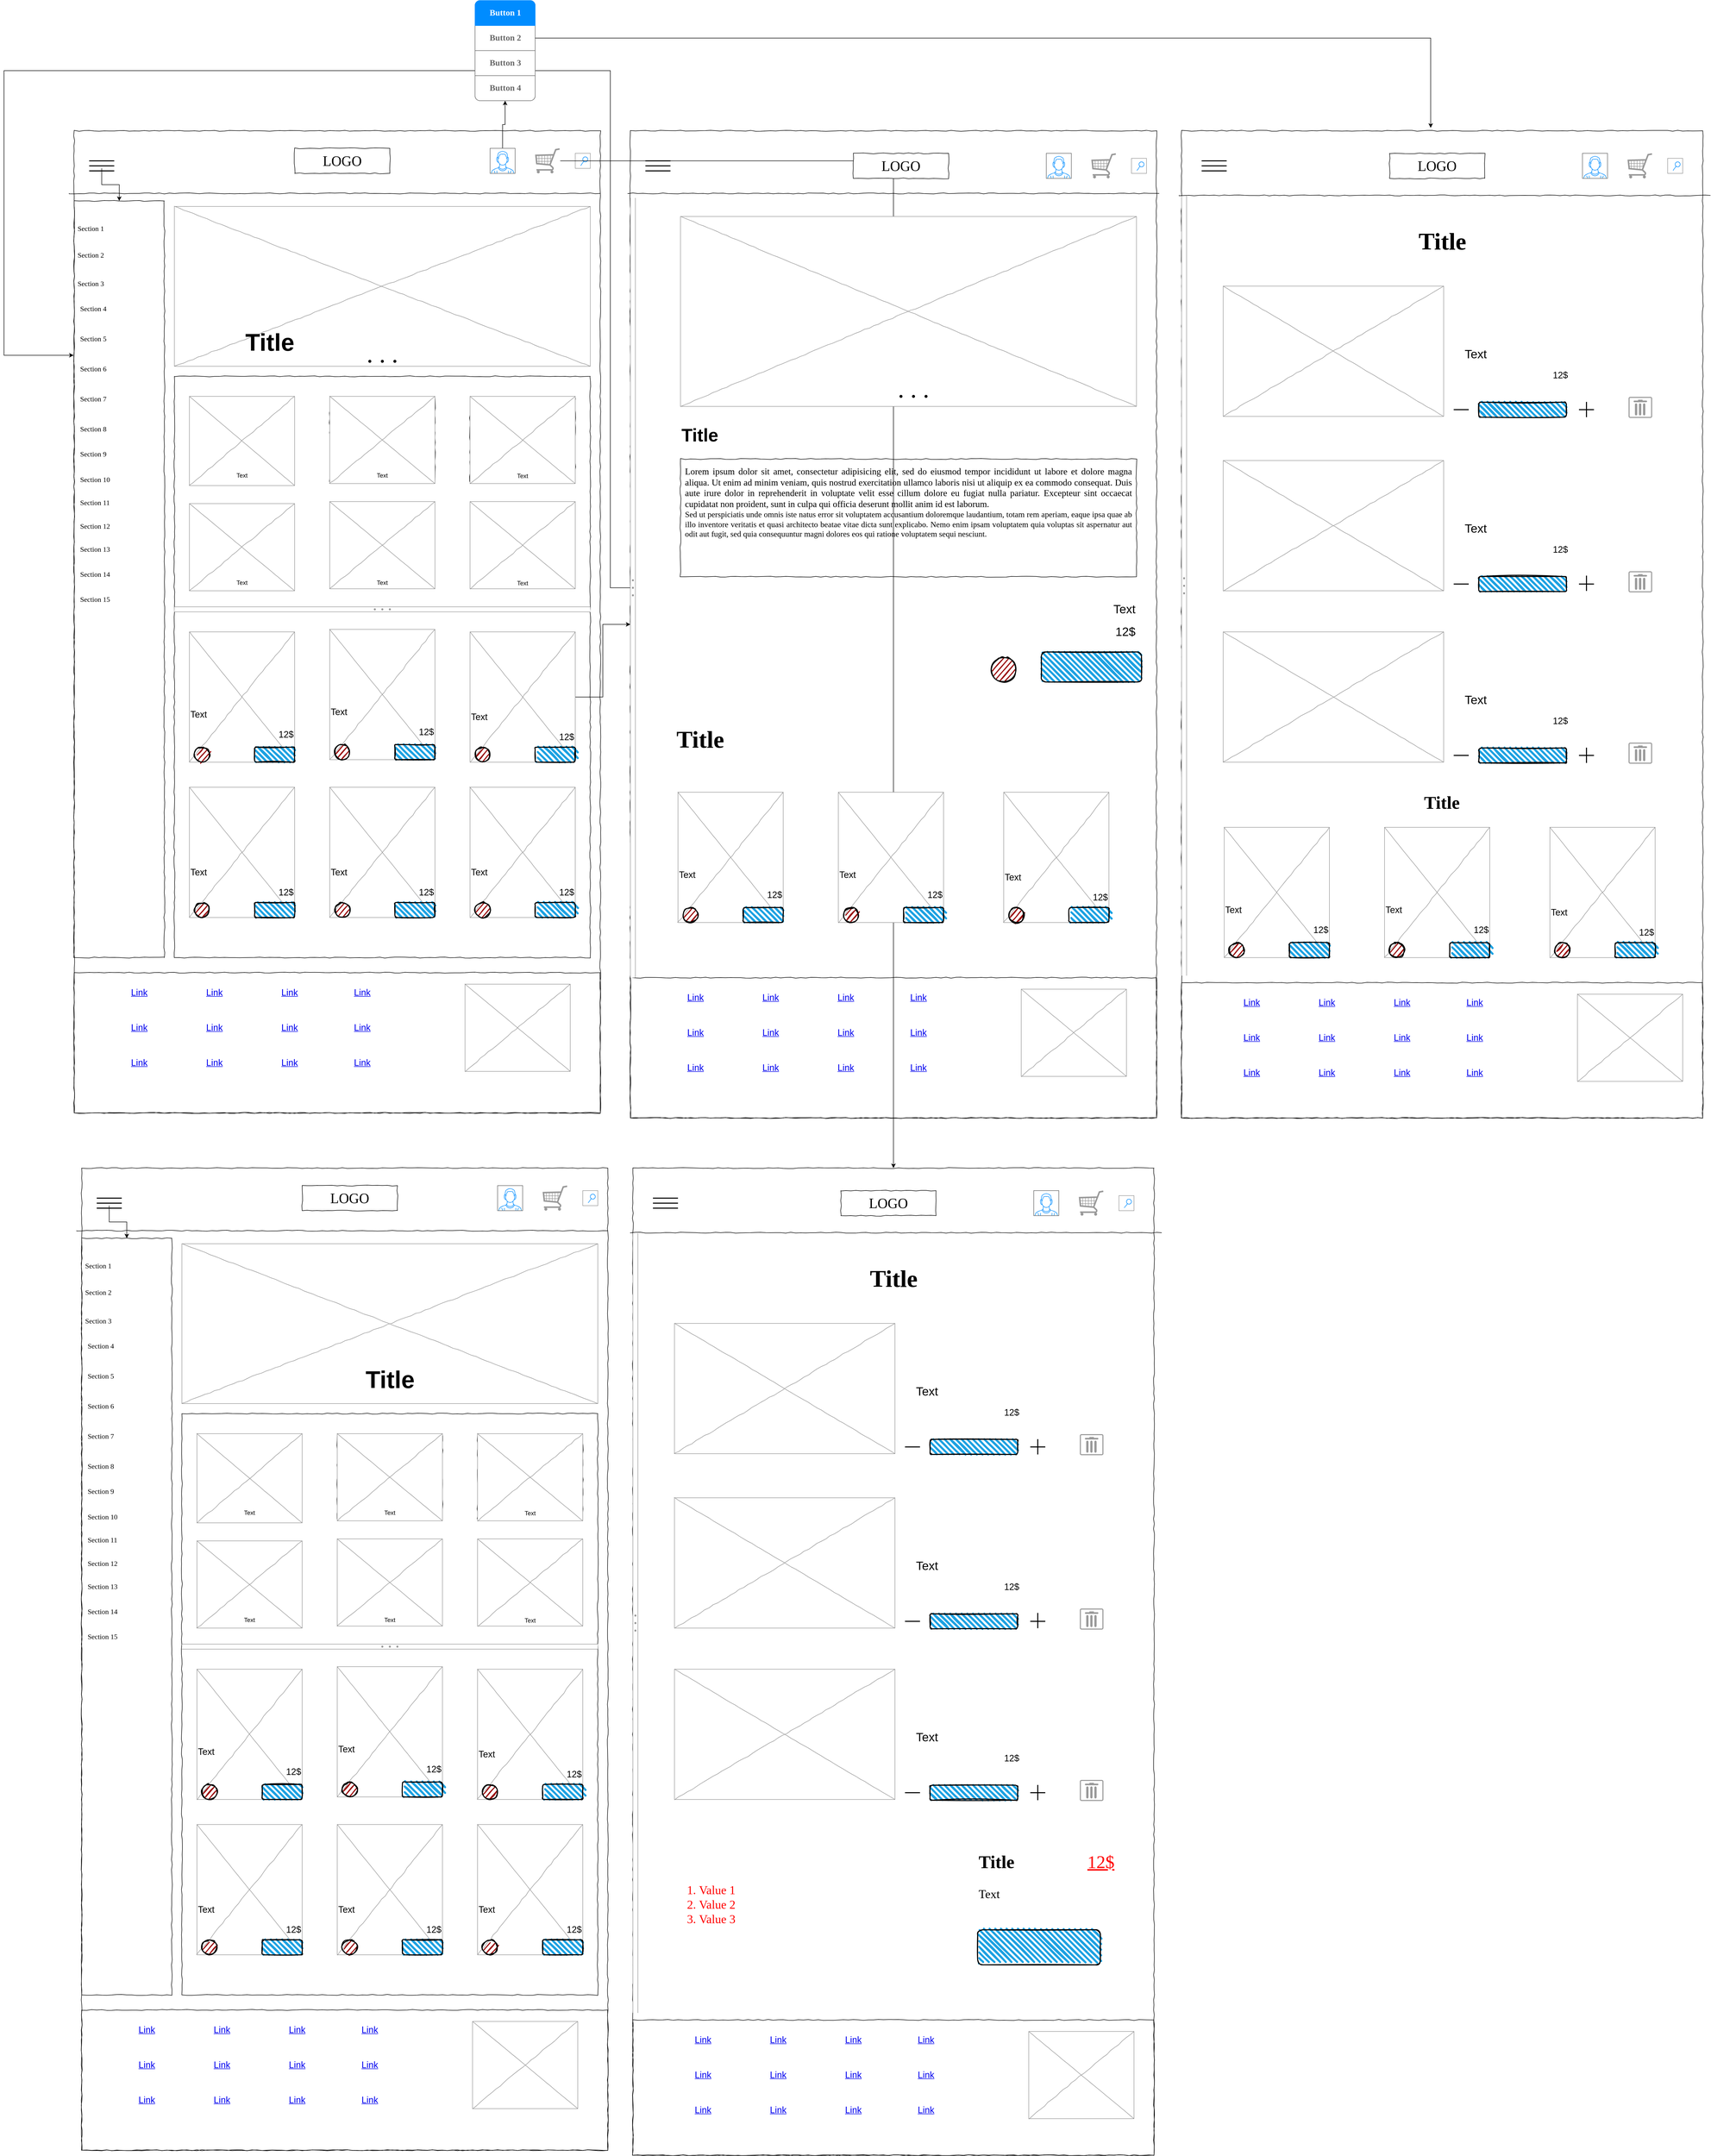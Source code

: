 <mxfile version="18.1.1" type="github">
  <diagram name="Page-1" id="03018318-947c-dd8e-b7a3-06fadd420f32">
    <mxGraphModel dx="4751" dy="2247" grid="1" gridSize="10" guides="1" tooltips="1" connect="1" arrows="1" fold="1" page="1" pageScale="1" pageWidth="1100" pageHeight="850" background="none" math="0" shadow="0">
      <root>
        <mxCell id="0" />
        <mxCell id="1" parent="0" />
        <mxCell id="677b7b8949515195-1" value="" style="whiteSpace=wrap;html=1;rounded=0;shadow=0;labelBackgroundColor=none;strokeColor=#000000;strokeWidth=1;fillColor=none;fontFamily=Verdana;fontSize=12;fontColor=#000000;align=center;comic=1;" parent="1" vertex="1">
          <mxGeometry x="30" y="20" width="1050" height="1960" as="geometry" />
        </mxCell>
        <mxCell id="677b7b8949515195-2" value="LOGO" style="whiteSpace=wrap;html=1;rounded=0;shadow=0;labelBackgroundColor=none;strokeWidth=1;fontFamily=Verdana;fontSize=28;align=center;comic=1;" parent="1" vertex="1">
          <mxGeometry x="470" y="55" width="190" height="50" as="geometry" />
        </mxCell>
        <mxCell id="677b7b8949515195-3" value="" style="strokeWidth=1;shadow=0;dashed=0;align=center;html=1;shape=mxgraph.mockup.forms.searchBox;strokeColor=#999999;mainText=;strokeColor2=#008cff;fontColor=#666666;fontSize=17;align=left;spacingLeft=3;rounded=0;labelBackgroundColor=none;comic=1;" parent="1" vertex="1">
          <mxGeometry x="1030" y="65" width="30" height="30" as="geometry" />
        </mxCell>
        <mxCell id="677b7b8949515195-8" value="" style="whiteSpace=wrap;html=1;rounded=0;shadow=0;labelBackgroundColor=none;strokeWidth=1;fillColor=none;fontFamily=Verdana;fontSize=12;align=center;comic=1;" parent="1" vertex="1">
          <mxGeometry x="30" y="160" width="180" height="1510" as="geometry" />
        </mxCell>
        <mxCell id="677b7b8949515195-9" value="" style="line;strokeWidth=1;html=1;rounded=0;shadow=0;labelBackgroundColor=none;fillColor=none;fontFamily=Verdana;fontSize=14;fontColor=#000000;align=center;comic=1;" parent="1" vertex="1">
          <mxGeometry x="20" y="140" width="1060" height="10" as="geometry" />
        </mxCell>
        <mxCell id="677b7b8949515195-16" value="" style="verticalLabelPosition=bottom;shadow=0;dashed=0;align=center;html=1;verticalAlign=top;strokeWidth=1;shape=mxgraph.mockup.graphics.simpleIcon;strokeColor=#999999;rounded=0;labelBackgroundColor=none;fontFamily=Verdana;fontSize=14;fontColor=#000000;comic=1;" parent="1" vertex="1">
          <mxGeometry x="230" y="171" width="830" height="319" as="geometry" />
        </mxCell>
        <mxCell id="677b7b8949515195-25" value="" style="whiteSpace=wrap;html=1;rounded=0;shadow=0;labelBackgroundColor=none;strokeWidth=1;fillColor=none;fontFamily=Verdana;fontSize=12;align=center;comic=1;" parent="1" vertex="1">
          <mxGeometry x="230" y="510" width="830" height="1160" as="geometry" />
        </mxCell>
        <mxCell id="677b7b8949515195-27" value="Section 1" style="text;html=1;points=[];align=left;verticalAlign=top;spacingTop=-4;fontSize=14;fontFamily=Verdana" parent="1" vertex="1">
          <mxGeometry x="35" y="205" width="170" height="20" as="geometry" />
        </mxCell>
        <mxCell id="677b7b8949515195-28" value="Section 2" style="text;html=1;points=[];align=left;verticalAlign=top;spacingTop=-4;fontSize=14;fontFamily=Verdana" parent="1" vertex="1">
          <mxGeometry x="35" y="258" width="170" height="20" as="geometry" />
        </mxCell>
        <mxCell id="677b7b8949515195-29" value="Section 3" style="text;html=1;points=[];align=left;verticalAlign=top;spacingTop=-4;fontSize=14;fontFamily=Verdana" parent="1" vertex="1">
          <mxGeometry x="35" y="315" width="170" height="20" as="geometry" />
        </mxCell>
        <mxCell id="677b7b8949515195-30" value="Section 4" style="text;html=1;points=[];align=left;verticalAlign=top;spacingTop=-4;fontSize=14;fontFamily=Verdana" parent="1" vertex="1">
          <mxGeometry x="40" y="365" width="170" height="20" as="geometry" />
        </mxCell>
        <mxCell id="677b7b8949515195-31" value="Section 7" style="text;html=1;points=[];align=left;verticalAlign=top;spacingTop=-4;fontSize=14;fontFamily=Verdana" parent="1" vertex="1">
          <mxGeometry x="40" y="545" width="170" height="20" as="geometry" />
        </mxCell>
        <mxCell id="677b7b8949515195-32" value="Section 8" style="text;html=1;points=[];align=left;verticalAlign=top;spacingTop=-4;fontSize=14;fontFamily=Verdana" parent="1" vertex="1">
          <mxGeometry x="40" y="605" width="170" height="20" as="geometry" />
        </mxCell>
        <mxCell id="677b7b8949515195-33" value="Section 9" style="text;html=1;points=[];align=left;verticalAlign=top;spacingTop=-4;fontSize=14;fontFamily=Verdana" parent="1" vertex="1">
          <mxGeometry x="40" y="655" width="170" height="20" as="geometry" />
        </mxCell>
        <mxCell id="677b7b8949515195-34" value="Section 10" style="text;html=1;points=[];align=left;verticalAlign=top;spacingTop=-4;fontSize=14;fontFamily=Verdana" parent="1" vertex="1">
          <mxGeometry x="40" y="706" width="170" height="20" as="geometry" />
        </mxCell>
        <mxCell id="677b7b8949515195-35" value="Section 11" style="text;html=1;points=[];align=left;verticalAlign=top;spacingTop=-4;fontSize=14;fontFamily=Verdana" parent="1" vertex="1">
          <mxGeometry x="40" y="752" width="170" height="20" as="geometry" />
        </mxCell>
        <mxCell id="677b7b8949515195-36" value="Section 12" style="text;html=1;points=[];align=left;verticalAlign=top;spacingTop=-4;fontSize=14;fontFamily=Verdana" parent="1" vertex="1">
          <mxGeometry x="40" y="799" width="170" height="20" as="geometry" />
        </mxCell>
        <mxCell id="677b7b8949515195-37" value="Section 13" style="text;html=1;points=[];align=left;verticalAlign=top;spacingTop=-4;fontSize=14;fontFamily=Verdana" parent="1" vertex="1">
          <mxGeometry x="40" y="845" width="170" height="20" as="geometry" />
        </mxCell>
        <mxCell id="677b7b8949515195-38" value="Section 14" style="text;html=1;points=[];align=left;verticalAlign=top;spacingTop=-4;fontSize=14;fontFamily=Verdana" parent="1" vertex="1">
          <mxGeometry x="40" y="895" width="170" height="20" as="geometry" />
        </mxCell>
        <mxCell id="677b7b8949515195-39" value="Section 5" style="text;html=1;points=[];align=left;verticalAlign=top;spacingTop=-4;fontSize=14;fontFamily=Verdana" parent="1" vertex="1">
          <mxGeometry x="40" y="425" width="170" height="20" as="geometry" />
        </mxCell>
        <mxCell id="677b7b8949515195-40" value="Section 6" style="text;html=1;points=[];align=left;verticalAlign=top;spacingTop=-4;fontSize=14;fontFamily=Verdana" parent="1" vertex="1">
          <mxGeometry x="40" y="485" width="170" height="20" as="geometry" />
        </mxCell>
        <mxCell id="677b7b8949515195-41" value="Section 15" style="text;html=1;points=[];align=left;verticalAlign=top;spacingTop=-4;fontSize=14;fontFamily=Verdana" parent="1" vertex="1">
          <mxGeometry x="40" y="945" width="170" height="20" as="geometry" />
        </mxCell>
        <mxCell id="ezcsZX249BQA05ixr2hQ-253" value="" style="edgeStyle=orthogonalEdgeStyle;rounded=0;orthogonalLoop=1;jettySize=auto;html=1;fontFamily=Georgia;fontSize=36;" edge="1" parent="1" source="ezcsZX249BQA05ixr2hQ-4" target="ezcsZX249BQA05ixr2hQ-251">
          <mxGeometry relative="1" as="geometry" />
        </mxCell>
        <mxCell id="ezcsZX249BQA05ixr2hQ-4" value="" style="verticalLabelPosition=bottom;shadow=0;dashed=0;align=center;html=1;verticalAlign=top;strokeWidth=1;shape=mxgraph.mockup.containers.userMale;strokeColor=#666666;strokeColor2=#008cff;" vertex="1" parent="1">
          <mxGeometry x="860" y="55" width="50" height="50" as="geometry" />
        </mxCell>
        <mxCell id="ezcsZX249BQA05ixr2hQ-420" style="edgeStyle=orthogonalEdgeStyle;rounded=0;orthogonalLoop=1;jettySize=auto;html=1;fontFamily=Georgia;fontSize=24;fontColor=#FF0000;" edge="1" parent="1" source="ezcsZX249BQA05ixr2hQ-5" target="ezcsZX249BQA05ixr2hQ-351">
          <mxGeometry relative="1" as="geometry" />
        </mxCell>
        <mxCell id="ezcsZX249BQA05ixr2hQ-5" value="" style="verticalLabelPosition=bottom;shadow=0;dashed=0;align=center;html=1;verticalAlign=top;strokeWidth=1;shape=mxgraph.mockup.misc.shoppingCart;strokeColor=#999999;" vertex="1" parent="1">
          <mxGeometry x="950" y="55" width="50" height="50" as="geometry" />
        </mxCell>
        <mxCell id="ezcsZX249BQA05ixr2hQ-6" value="" style="line;strokeWidth=2;html=1;" vertex="1" parent="1">
          <mxGeometry x="60" y="75" width="50" height="10" as="geometry" />
        </mxCell>
        <mxCell id="ezcsZX249BQA05ixr2hQ-258" style="edgeStyle=orthogonalEdgeStyle;rounded=0;orthogonalLoop=1;jettySize=auto;html=1;fontFamily=Georgia;fontSize=36;" edge="1" parent="1" source="ezcsZX249BQA05ixr2hQ-7" target="677b7b8949515195-8">
          <mxGeometry relative="1" as="geometry" />
        </mxCell>
        <mxCell id="ezcsZX249BQA05ixr2hQ-7" value="" style="line;strokeWidth=2;html=1;" vertex="1" parent="1">
          <mxGeometry x="60" y="85" width="50" height="10" as="geometry" />
        </mxCell>
        <mxCell id="ezcsZX249BQA05ixr2hQ-8" value="" style="line;strokeWidth=2;html=1;" vertex="1" parent="1">
          <mxGeometry x="60" y="95" width="50" height="10" as="geometry" />
        </mxCell>
        <mxCell id="ezcsZX249BQA05ixr2hQ-10" value="" style="whiteSpace=wrap;html=1;rounded=0;shadow=0;labelBackgroundColor=none;strokeWidth=1;fillColor=none;fontFamily=Verdana;fontSize=12;align=center;comic=1;" vertex="1" parent="1">
          <mxGeometry x="820" y="554" width="210" height="166" as="geometry" />
        </mxCell>
        <mxCell id="ezcsZX249BQA05ixr2hQ-11" value="" style="whiteSpace=wrap;html=1;rounded=0;shadow=0;labelBackgroundColor=none;strokeWidth=1;fillColor=none;fontFamily=Verdana;fontSize=12;align=center;comic=1;" vertex="1" parent="1">
          <mxGeometry x="540" y="554" width="210" height="166" as="geometry" />
        </mxCell>
        <mxCell id="ezcsZX249BQA05ixr2hQ-12" value="" style="verticalLabelPosition=bottom;shadow=0;dashed=0;align=center;html=1;verticalAlign=top;strokeWidth=1;shape=mxgraph.mockup.graphics.simpleIcon;strokeColor=#999999;rounded=0;labelBackgroundColor=none;fontFamily=Verdana;fontSize=14;fontColor=#000000;comic=1;" vertex="1" parent="1">
          <mxGeometry x="260" y="550" width="210" height="178" as="geometry" />
        </mxCell>
        <mxCell id="ezcsZX249BQA05ixr2hQ-13" value="" style="verticalLabelPosition=bottom;shadow=0;dashed=0;align=center;html=1;verticalAlign=top;strokeWidth=1;shape=mxgraph.mockup.graphics.simpleIcon;strokeColor=#999999;rounded=0;labelBackgroundColor=none;fontFamily=Verdana;fontSize=14;fontColor=#000000;comic=1;" vertex="1" parent="1">
          <mxGeometry x="540" y="550" width="210" height="174" as="geometry" />
        </mxCell>
        <mxCell id="ezcsZX249BQA05ixr2hQ-14" value="" style="verticalLabelPosition=bottom;shadow=0;dashed=0;align=center;html=1;verticalAlign=top;strokeWidth=1;shape=mxgraph.mockup.graphics.simpleIcon;strokeColor=#999999;rounded=0;labelBackgroundColor=none;fontFamily=Verdana;fontSize=14;fontColor=#000000;comic=1;" vertex="1" parent="1">
          <mxGeometry x="820" y="550" width="210" height="174" as="geometry" />
        </mxCell>
        <mxCell id="ezcsZX249BQA05ixr2hQ-15" value="Text" style="text;html=1;strokeColor=none;fillColor=none;align=center;verticalAlign=middle;whiteSpace=wrap;rounded=0;" vertex="1" parent="1">
          <mxGeometry x="280" y="693" width="170" height="30" as="geometry" />
        </mxCell>
        <mxCell id="ezcsZX249BQA05ixr2hQ-16" value="Text" style="text;html=1;strokeColor=none;fillColor=none;align=center;verticalAlign=middle;whiteSpace=wrap;rounded=0;" vertex="1" parent="1">
          <mxGeometry x="560" y="693" width="170" height="30" as="geometry" />
        </mxCell>
        <mxCell id="ezcsZX249BQA05ixr2hQ-17" value="Text" style="text;html=1;strokeColor=none;fillColor=none;align=center;verticalAlign=middle;whiteSpace=wrap;rounded=0;" vertex="1" parent="1">
          <mxGeometry x="840" y="694" width="170" height="30" as="geometry" />
        </mxCell>
        <mxCell id="ezcsZX249BQA05ixr2hQ-18" value="" style="verticalLabelPosition=bottom;shadow=0;dashed=0;align=center;html=1;verticalAlign=top;strokeWidth=1;shape=mxgraph.mockup.graphics.simpleIcon;strokeColor=#999999;rounded=0;labelBackgroundColor=none;fontFamily=Verdana;fontSize=14;fontColor=#000000;comic=1;" vertex="1" parent="1">
          <mxGeometry x="260" y="764" width="210" height="174" as="geometry" />
        </mxCell>
        <mxCell id="ezcsZX249BQA05ixr2hQ-19" value="" style="verticalLabelPosition=bottom;shadow=0;dashed=0;align=center;html=1;verticalAlign=top;strokeWidth=1;shape=mxgraph.mockup.graphics.simpleIcon;strokeColor=#999999;rounded=0;labelBackgroundColor=none;fontFamily=Verdana;fontSize=14;fontColor=#000000;comic=1;" vertex="1" parent="1">
          <mxGeometry x="540" y="760" width="210" height="174" as="geometry" />
        </mxCell>
        <mxCell id="ezcsZX249BQA05ixr2hQ-20" value="" style="verticalLabelPosition=bottom;shadow=0;dashed=0;align=center;html=1;verticalAlign=top;strokeWidth=1;shape=mxgraph.mockup.graphics.simpleIcon;strokeColor=#999999;rounded=0;labelBackgroundColor=none;fontFamily=Verdana;fontSize=14;fontColor=#000000;comic=1;" vertex="1" parent="1">
          <mxGeometry x="820" y="760" width="210" height="174" as="geometry" />
        </mxCell>
        <mxCell id="ezcsZX249BQA05ixr2hQ-21" value="Text" style="text;html=1;strokeColor=none;fillColor=none;align=center;verticalAlign=middle;whiteSpace=wrap;rounded=0;" vertex="1" parent="1">
          <mxGeometry x="280" y="907" width="170" height="30" as="geometry" />
        </mxCell>
        <mxCell id="ezcsZX249BQA05ixr2hQ-22" value="Text" style="text;html=1;strokeColor=none;fillColor=none;align=center;verticalAlign=middle;whiteSpace=wrap;rounded=0;" vertex="1" parent="1">
          <mxGeometry x="560" y="907" width="170" height="30" as="geometry" />
        </mxCell>
        <mxCell id="ezcsZX249BQA05ixr2hQ-23" value="Text" style="text;html=1;strokeColor=none;fillColor=none;align=center;verticalAlign=middle;whiteSpace=wrap;rounded=0;" vertex="1" parent="1">
          <mxGeometry x="840" y="908" width="170" height="30" as="geometry" />
        </mxCell>
        <mxCell id="ezcsZX249BQA05ixr2hQ-37" value="" style="verticalLabelPosition=bottom;shadow=0;dashed=0;align=center;html=1;verticalAlign=top;strokeWidth=1;shape=mxgraph.mockup.graphics.simpleIcon;strokeColor=#999999;rounded=0;labelBackgroundColor=none;fontFamily=Verdana;fontSize=14;fontColor=#000000;comic=1;" vertex="1" parent="1">
          <mxGeometry x="820" y="1330" width="210" height="260" as="geometry" />
        </mxCell>
        <mxCell id="ezcsZX249BQA05ixr2hQ-38" value="" style="verticalLabelPosition=bottom;shadow=0;dashed=0;align=center;html=1;verticalAlign=top;strokeWidth=1;shape=mxgraph.mockup.forms.splitter;strokeColor=#999999;" vertex="1" parent="1">
          <mxGeometry x="230" y="970" width="830" height="10" as="geometry" />
        </mxCell>
        <mxCell id="ezcsZX249BQA05ixr2hQ-39" value="" style="verticalLabelPosition=bottom;shadow=0;dashed=0;align=center;html=1;verticalAlign=top;strokeWidth=1;shape=mxgraph.mockup.graphics.simpleIcon;strokeColor=#999999;rounded=0;labelBackgroundColor=none;fontFamily=Verdana;fontSize=14;fontColor=#000000;comic=1;" vertex="1" parent="1">
          <mxGeometry x="540" y="1330" width="210" height="260" as="geometry" />
        </mxCell>
        <mxCell id="ezcsZX249BQA05ixr2hQ-40" value="" style="verticalLabelPosition=bottom;shadow=0;dashed=0;align=center;html=1;verticalAlign=top;strokeWidth=1;shape=mxgraph.mockup.graphics.simpleIcon;strokeColor=#999999;rounded=0;labelBackgroundColor=none;fontFamily=Verdana;fontSize=14;fontColor=#000000;comic=1;" vertex="1" parent="1">
          <mxGeometry x="260" y="1330" width="210" height="260" as="geometry" />
        </mxCell>
        <mxCell id="ezcsZX249BQA05ixr2hQ-247" style="edgeStyle=orthogonalEdgeStyle;rounded=0;orthogonalLoop=1;jettySize=auto;html=1;fontFamily=Georgia;fontSize=36;" edge="1" parent="1" source="ezcsZX249BQA05ixr2hQ-41" target="ezcsZX249BQA05ixr2hQ-120">
          <mxGeometry relative="1" as="geometry" />
        </mxCell>
        <mxCell id="ezcsZX249BQA05ixr2hQ-41" value="" style="verticalLabelPosition=bottom;shadow=0;dashed=0;align=center;html=1;verticalAlign=top;strokeWidth=1;shape=mxgraph.mockup.graphics.simpleIcon;strokeColor=#999999;rounded=0;labelBackgroundColor=none;fontFamily=Verdana;fontSize=14;fontColor=#000000;comic=1;" vertex="1" parent="1">
          <mxGeometry x="820" y="1020" width="210" height="260" as="geometry" />
        </mxCell>
        <mxCell id="ezcsZX249BQA05ixr2hQ-42" value="" style="verticalLabelPosition=bottom;shadow=0;dashed=0;align=center;html=1;verticalAlign=top;strokeWidth=1;shape=mxgraph.mockup.graphics.simpleIcon;strokeColor=#999999;rounded=0;labelBackgroundColor=none;fontFamily=Verdana;fontSize=14;fontColor=#000000;comic=1;" vertex="1" parent="1">
          <mxGeometry x="540" y="1015" width="210" height="260" as="geometry" />
        </mxCell>
        <mxCell id="ezcsZX249BQA05ixr2hQ-43" value="" style="verticalLabelPosition=bottom;shadow=0;dashed=0;align=center;html=1;verticalAlign=top;strokeWidth=1;shape=mxgraph.mockup.graphics.simpleIcon;strokeColor=#999999;rounded=0;labelBackgroundColor=none;fontFamily=Verdana;fontSize=14;fontColor=#000000;comic=1;" vertex="1" parent="1">
          <mxGeometry x="260" y="1020" width="210" height="260" as="geometry" />
        </mxCell>
        <mxCell id="ezcsZX249BQA05ixr2hQ-44" value="&lt;font style=&quot;font-size: 18px;&quot;&gt;Text&lt;/font&gt;" style="text;html=1;strokeColor=none;fillColor=none;align=left;verticalAlign=middle;whiteSpace=wrap;rounded=0;" vertex="1" parent="1">
          <mxGeometry x="260" y="1165" width="210" height="40" as="geometry" />
        </mxCell>
        <mxCell id="ezcsZX249BQA05ixr2hQ-45" value="&lt;font style=&quot;font-size: 48px;&quot;&gt;Title&lt;/font&gt;" style="text;strokeColor=none;fillColor=none;html=1;fontSize=24;fontStyle=1;verticalAlign=middle;align=center;" vertex="1" parent="1">
          <mxGeometry x="230" y="393" width="380" height="97" as="geometry" />
        </mxCell>
        <mxCell id="ezcsZX249BQA05ixr2hQ-47" value="" style="shape=waypoint;sketch=0;fillStyle=solid;size=6;pointerEvents=1;points=[];fillColor=none;resizable=0;rotatable=0;perimeter=centerPerimeter;snapToPoint=1;fontSize=48;" vertex="1" parent="1">
          <mxGeometry x="600" y="460" width="40" height="40" as="geometry" />
        </mxCell>
        <mxCell id="ezcsZX249BQA05ixr2hQ-48" value="" style="shape=waypoint;sketch=0;fillStyle=solid;size=6;pointerEvents=1;points=[];fillColor=none;resizable=0;rotatable=0;perimeter=centerPerimeter;snapToPoint=1;fontSize=48;" vertex="1" parent="1">
          <mxGeometry x="625" y="460" width="40" height="40" as="geometry" />
        </mxCell>
        <mxCell id="ezcsZX249BQA05ixr2hQ-49" value="" style="shape=waypoint;sketch=0;fillStyle=solid;size=6;pointerEvents=1;points=[];fillColor=none;resizable=0;rotatable=0;perimeter=centerPerimeter;snapToPoint=1;fontSize=48;" vertex="1" parent="1">
          <mxGeometry x="650" y="460" width="40" height="40" as="geometry" />
        </mxCell>
        <mxCell id="ezcsZX249BQA05ixr2hQ-50" value="" style="rounded=1;whiteSpace=wrap;html=1;strokeWidth=2;fillWeight=4;hachureGap=8;hachureAngle=45;fillColor=#1ba1e2;sketch=1;fontSize=48;" vertex="1" parent="1">
          <mxGeometry x="390" y="1250" width="80" height="30" as="geometry" />
        </mxCell>
        <mxCell id="ezcsZX249BQA05ixr2hQ-51" value="" style="ellipse;whiteSpace=wrap;html=1;strokeWidth=2;fillWeight=2;hachureGap=8;fillColor=#990000;fillStyle=dots;sketch=1;fontSize=48;" vertex="1" parent="1">
          <mxGeometry x="270" y="1250" width="30" height="30" as="geometry" />
        </mxCell>
        <mxCell id="ezcsZX249BQA05ixr2hQ-73" value="" style="rounded=1;whiteSpace=wrap;html=1;strokeWidth=2;fillWeight=4;hachureGap=8;hachureAngle=45;fillColor=#1ba1e2;sketch=1;fontSize=48;" vertex="1" parent="1">
          <mxGeometry x="670" y="1245" width="80" height="30" as="geometry" />
        </mxCell>
        <mxCell id="ezcsZX249BQA05ixr2hQ-74" value="" style="ellipse;whiteSpace=wrap;html=1;strokeWidth=2;fillWeight=2;hachureGap=8;fillColor=#990000;fillStyle=dots;sketch=1;fontSize=48;" vertex="1" parent="1">
          <mxGeometry x="550" y="1245" width="30" height="30" as="geometry" />
        </mxCell>
        <mxCell id="ezcsZX249BQA05ixr2hQ-76" value="" style="rounded=1;whiteSpace=wrap;html=1;strokeWidth=2;fillWeight=4;hachureGap=8;hachureAngle=45;fillColor=#1ba1e2;sketch=1;fontSize=48;" vertex="1" parent="1">
          <mxGeometry x="950" y="1250" width="80" height="30" as="geometry" />
        </mxCell>
        <mxCell id="ezcsZX249BQA05ixr2hQ-77" value="" style="ellipse;whiteSpace=wrap;html=1;strokeWidth=2;fillWeight=2;hachureGap=8;fillColor=#990000;fillStyle=dots;sketch=1;fontSize=48;" vertex="1" parent="1">
          <mxGeometry x="830" y="1250" width="30" height="30" as="geometry" />
        </mxCell>
        <mxCell id="ezcsZX249BQA05ixr2hQ-79" value="" style="rounded=1;whiteSpace=wrap;html=1;strokeWidth=2;fillWeight=4;hachureGap=8;hachureAngle=45;fillColor=#1ba1e2;sketch=1;fontSize=48;" vertex="1" parent="1">
          <mxGeometry x="390" y="1560" width="80" height="30" as="geometry" />
        </mxCell>
        <mxCell id="ezcsZX249BQA05ixr2hQ-80" value="" style="ellipse;whiteSpace=wrap;html=1;strokeWidth=2;fillWeight=2;hachureGap=8;fillColor=#990000;fillStyle=dots;sketch=1;fontSize=48;" vertex="1" parent="1">
          <mxGeometry x="270" y="1560" width="30" height="30" as="geometry" />
        </mxCell>
        <mxCell id="ezcsZX249BQA05ixr2hQ-82" value="" style="rounded=1;whiteSpace=wrap;html=1;strokeWidth=2;fillWeight=4;hachureGap=8;hachureAngle=45;fillColor=#1ba1e2;sketch=1;fontSize=48;" vertex="1" parent="1">
          <mxGeometry x="670" y="1560" width="80" height="30" as="geometry" />
        </mxCell>
        <mxCell id="ezcsZX249BQA05ixr2hQ-83" value="" style="ellipse;whiteSpace=wrap;html=1;strokeWidth=2;fillWeight=2;hachureGap=8;fillColor=#990000;fillStyle=dots;sketch=1;fontSize=48;" vertex="1" parent="1">
          <mxGeometry x="550" y="1560" width="30" height="30" as="geometry" />
        </mxCell>
        <mxCell id="ezcsZX249BQA05ixr2hQ-85" value="" style="rounded=1;whiteSpace=wrap;html=1;strokeWidth=2;fillWeight=4;hachureGap=8;hachureAngle=45;fillColor=#1ba1e2;sketch=1;fontSize=48;" vertex="1" parent="1">
          <mxGeometry x="950" y="1560" width="80" height="30" as="geometry" />
        </mxCell>
        <mxCell id="ezcsZX249BQA05ixr2hQ-86" value="" style="ellipse;whiteSpace=wrap;html=1;strokeWidth=2;fillWeight=2;hachureGap=8;fillColor=#990000;fillStyle=dots;sketch=1;fontSize=48;" vertex="1" parent="1">
          <mxGeometry x="830" y="1560" width="30" height="30" as="geometry" />
        </mxCell>
        <mxCell id="ezcsZX249BQA05ixr2hQ-87" value="&lt;font style=&quot;font-size: 18px;&quot;&gt;12$&lt;/font&gt;" style="text;html=1;strokeColor=none;fillColor=none;align=right;verticalAlign=middle;whiteSpace=wrap;rounded=0;" vertex="1" parent="1">
          <mxGeometry x="260" y="1205" width="210" height="40" as="geometry" />
        </mxCell>
        <mxCell id="ezcsZX249BQA05ixr2hQ-94" value="&lt;font style=&quot;font-size: 18px;&quot;&gt;Text&lt;/font&gt;" style="text;html=1;strokeColor=none;fillColor=none;align=left;verticalAlign=middle;whiteSpace=wrap;rounded=0;" vertex="1" parent="1">
          <mxGeometry x="540" y="1160" width="210" height="40" as="geometry" />
        </mxCell>
        <mxCell id="ezcsZX249BQA05ixr2hQ-95" value="&lt;font style=&quot;font-size: 18px;&quot;&gt;12$&lt;/font&gt;" style="text;html=1;strokeColor=none;fillColor=none;align=right;verticalAlign=middle;whiteSpace=wrap;rounded=0;" vertex="1" parent="1">
          <mxGeometry x="540" y="1200" width="210" height="40" as="geometry" />
        </mxCell>
        <mxCell id="ezcsZX249BQA05ixr2hQ-96" value="&lt;font style=&quot;font-size: 18px;&quot;&gt;Text&lt;/font&gt;" style="text;html=1;strokeColor=none;fillColor=none;align=left;verticalAlign=middle;whiteSpace=wrap;rounded=0;" vertex="1" parent="1">
          <mxGeometry x="820" y="1170" width="210" height="40" as="geometry" />
        </mxCell>
        <mxCell id="ezcsZX249BQA05ixr2hQ-97" value="&lt;font style=&quot;font-size: 18px;&quot;&gt;12$&lt;/font&gt;" style="text;html=1;strokeColor=none;fillColor=none;align=right;verticalAlign=middle;whiteSpace=wrap;rounded=0;" vertex="1" parent="1">
          <mxGeometry x="820" y="1210" width="210" height="40" as="geometry" />
        </mxCell>
        <mxCell id="ezcsZX249BQA05ixr2hQ-98" value="&lt;font style=&quot;font-size: 18px;&quot;&gt;Text&lt;/font&gt;" style="text;html=1;strokeColor=none;fillColor=none;align=left;verticalAlign=middle;whiteSpace=wrap;rounded=0;" vertex="1" parent="1">
          <mxGeometry x="260" y="1480" width="210" height="40" as="geometry" />
        </mxCell>
        <mxCell id="ezcsZX249BQA05ixr2hQ-99" value="&lt;font style=&quot;font-size: 18px;&quot;&gt;12$&lt;/font&gt;" style="text;html=1;strokeColor=none;fillColor=none;align=right;verticalAlign=middle;whiteSpace=wrap;rounded=0;" vertex="1" parent="1">
          <mxGeometry x="260" y="1520" width="210" height="40" as="geometry" />
        </mxCell>
        <mxCell id="ezcsZX249BQA05ixr2hQ-100" value="&lt;font style=&quot;font-size: 18px;&quot;&gt;Text&lt;/font&gt;" style="text;html=1;strokeColor=none;fillColor=none;align=left;verticalAlign=middle;whiteSpace=wrap;rounded=0;" vertex="1" parent="1">
          <mxGeometry x="540" y="1480" width="210" height="40" as="geometry" />
        </mxCell>
        <mxCell id="ezcsZX249BQA05ixr2hQ-101" value="&lt;font style=&quot;font-size: 18px;&quot;&gt;12$&lt;/font&gt;" style="text;html=1;strokeColor=none;fillColor=none;align=right;verticalAlign=middle;whiteSpace=wrap;rounded=0;" vertex="1" parent="1">
          <mxGeometry x="540" y="1520" width="210" height="40" as="geometry" />
        </mxCell>
        <mxCell id="ezcsZX249BQA05ixr2hQ-102" value="&lt;font style=&quot;font-size: 18px;&quot;&gt;Text&lt;/font&gt;" style="text;html=1;strokeColor=none;fillColor=none;align=left;verticalAlign=middle;whiteSpace=wrap;rounded=0;" vertex="1" parent="1">
          <mxGeometry x="820" y="1480" width="210" height="40" as="geometry" />
        </mxCell>
        <mxCell id="ezcsZX249BQA05ixr2hQ-103" value="&lt;font style=&quot;font-size: 18px;&quot;&gt;12$&lt;/font&gt;" style="text;html=1;strokeColor=none;fillColor=none;align=right;verticalAlign=middle;whiteSpace=wrap;rounded=0;" vertex="1" parent="1">
          <mxGeometry x="820" y="1520" width="210" height="40" as="geometry" />
        </mxCell>
        <mxCell id="ezcsZX249BQA05ixr2hQ-104" value="" style="whiteSpace=wrap;html=1;rounded=0;shadow=0;labelBackgroundColor=none;strokeWidth=1;fillColor=none;fontFamily=Verdana;fontSize=12;align=center;comic=1;" vertex="1" parent="1">
          <mxGeometry x="30" y="1700" width="1050" height="280" as="geometry" />
        </mxCell>
        <UserObject label="Link" link="https://www.draw.io" id="ezcsZX249BQA05ixr2hQ-105">
          <mxCell style="text;html=1;strokeColor=none;fillColor=none;whiteSpace=wrap;align=center;verticalAlign=middle;fontColor=#0000EE;fontStyle=4;fontSize=18;" vertex="1" parent="1">
            <mxGeometry x="130" y="1720" width="60" height="40" as="geometry" />
          </mxCell>
        </UserObject>
        <UserObject label="Link" link="https://www.draw.io" id="ezcsZX249BQA05ixr2hQ-106">
          <mxCell style="text;html=1;strokeColor=none;fillColor=none;whiteSpace=wrap;align=center;verticalAlign=middle;fontColor=#0000EE;fontStyle=4;fontSize=18;" vertex="1" parent="1">
            <mxGeometry x="130" y="1790" width="60" height="40" as="geometry" />
          </mxCell>
        </UserObject>
        <UserObject label="Link" link="https://www.draw.io" id="ezcsZX249BQA05ixr2hQ-107">
          <mxCell style="text;html=1;strokeColor=none;fillColor=none;whiteSpace=wrap;align=center;verticalAlign=middle;fontColor=#0000EE;fontStyle=4;fontSize=18;" vertex="1" parent="1">
            <mxGeometry x="130" y="1860" width="60" height="40" as="geometry" />
          </mxCell>
        </UserObject>
        <UserObject label="Link" link="https://www.draw.io" id="ezcsZX249BQA05ixr2hQ-108">
          <mxCell style="text;html=1;strokeColor=none;fillColor=none;whiteSpace=wrap;align=center;verticalAlign=middle;fontColor=#0000EE;fontStyle=4;fontSize=18;" vertex="1" parent="1">
            <mxGeometry x="280" y="1720" width="60" height="40" as="geometry" />
          </mxCell>
        </UserObject>
        <UserObject label="Link" link="https://www.draw.io" id="ezcsZX249BQA05ixr2hQ-109">
          <mxCell style="text;html=1;strokeColor=none;fillColor=none;whiteSpace=wrap;align=center;verticalAlign=middle;fontColor=#0000EE;fontStyle=4;fontSize=18;" vertex="1" parent="1">
            <mxGeometry x="280" y="1790" width="60" height="40" as="geometry" />
          </mxCell>
        </UserObject>
        <UserObject label="Link" link="https://www.draw.io" id="ezcsZX249BQA05ixr2hQ-110">
          <mxCell style="text;html=1;strokeColor=none;fillColor=none;whiteSpace=wrap;align=center;verticalAlign=middle;fontColor=#0000EE;fontStyle=4;fontSize=18;" vertex="1" parent="1">
            <mxGeometry x="280" y="1860" width="60" height="40" as="geometry" />
          </mxCell>
        </UserObject>
        <UserObject label="Link" link="https://www.draw.io" id="ezcsZX249BQA05ixr2hQ-111">
          <mxCell style="text;html=1;strokeColor=none;fillColor=none;whiteSpace=wrap;align=center;verticalAlign=middle;fontColor=#0000EE;fontStyle=4;fontSize=18;" vertex="1" parent="1">
            <mxGeometry x="430" y="1720" width="60" height="40" as="geometry" />
          </mxCell>
        </UserObject>
        <UserObject label="Link" link="https://www.draw.io" id="ezcsZX249BQA05ixr2hQ-112">
          <mxCell style="text;html=1;strokeColor=none;fillColor=none;whiteSpace=wrap;align=center;verticalAlign=middle;fontColor=#0000EE;fontStyle=4;fontSize=18;" vertex="1" parent="1">
            <mxGeometry x="430" y="1790" width="60" height="40" as="geometry" />
          </mxCell>
        </UserObject>
        <UserObject label="Link" link="https://www.draw.io" id="ezcsZX249BQA05ixr2hQ-113">
          <mxCell style="text;html=1;strokeColor=none;fillColor=none;whiteSpace=wrap;align=center;verticalAlign=middle;fontColor=#0000EE;fontStyle=4;fontSize=18;" vertex="1" parent="1">
            <mxGeometry x="430" y="1860" width="60" height="40" as="geometry" />
          </mxCell>
        </UserObject>
        <UserObject label="Link" link="https://www.draw.io" id="ezcsZX249BQA05ixr2hQ-116">
          <mxCell style="text;html=1;strokeColor=none;fillColor=none;whiteSpace=wrap;align=center;verticalAlign=middle;fontColor=#0000EE;fontStyle=4;fontSize=18;" vertex="1" parent="1">
            <mxGeometry x="575" y="1720" width="60" height="40" as="geometry" />
          </mxCell>
        </UserObject>
        <UserObject label="Link" link="https://www.draw.io" id="ezcsZX249BQA05ixr2hQ-117">
          <mxCell style="text;html=1;strokeColor=none;fillColor=none;whiteSpace=wrap;align=center;verticalAlign=middle;fontColor=#0000EE;fontStyle=4;fontSize=18;" vertex="1" parent="1">
            <mxGeometry x="575" y="1790" width="60" height="40" as="geometry" />
          </mxCell>
        </UserObject>
        <UserObject label="Link" link="https://www.draw.io" id="ezcsZX249BQA05ixr2hQ-118">
          <mxCell style="text;html=1;strokeColor=none;fillColor=none;whiteSpace=wrap;align=center;verticalAlign=middle;fontColor=#0000EE;fontStyle=4;fontSize=18;" vertex="1" parent="1">
            <mxGeometry x="575" y="1860" width="60" height="40" as="geometry" />
          </mxCell>
        </UserObject>
        <mxCell id="ezcsZX249BQA05ixr2hQ-119" value="" style="verticalLabelPosition=bottom;shadow=0;dashed=0;align=center;html=1;verticalAlign=top;strokeWidth=1;shape=mxgraph.mockup.graphics.simpleIcon;strokeColor=#999999;rounded=0;labelBackgroundColor=none;fontFamily=Verdana;fontSize=14;fontColor=#000000;comic=1;" vertex="1" parent="1">
          <mxGeometry x="810" y="1723" width="210" height="174" as="geometry" />
        </mxCell>
        <mxCell id="ezcsZX249BQA05ixr2hQ-120" value="" style="whiteSpace=wrap;html=1;rounded=0;shadow=0;labelBackgroundColor=none;strokeColor=#000000;strokeWidth=1;fillColor=none;fontFamily=Verdana;fontSize=12;fontColor=#000000;align=center;comic=1;" vertex="1" parent="1">
          <mxGeometry x="1140" y="20" width="1050" height="1970" as="geometry" />
        </mxCell>
        <mxCell id="ezcsZX249BQA05ixr2hQ-121" value="LOGO" style="whiteSpace=wrap;html=1;rounded=0;shadow=0;labelBackgroundColor=none;strokeWidth=1;fontFamily=Verdana;fontSize=28;align=center;comic=1;" vertex="1" parent="1">
          <mxGeometry x="1585" y="65" width="190" height="50" as="geometry" />
        </mxCell>
        <mxCell id="ezcsZX249BQA05ixr2hQ-122" value="" style="strokeWidth=1;shadow=0;dashed=0;align=center;html=1;shape=mxgraph.mockup.forms.searchBox;strokeColor=#999999;mainText=;strokeColor2=#008cff;fontColor=#666666;fontSize=17;align=left;spacingLeft=3;rounded=0;labelBackgroundColor=none;comic=1;" vertex="1" parent="1">
          <mxGeometry x="2140" y="75" width="30" height="30" as="geometry" />
        </mxCell>
        <mxCell id="ezcsZX249BQA05ixr2hQ-123" value="" style="verticalLabelPosition=bottom;shadow=0;dashed=0;align=center;html=1;verticalAlign=top;strokeWidth=1;shape=mxgraph.mockup.containers.userMale;strokeColor=#666666;strokeColor2=#008cff;" vertex="1" parent="1">
          <mxGeometry x="1970" y="65" width="50" height="50" as="geometry" />
        </mxCell>
        <mxCell id="ezcsZX249BQA05ixr2hQ-124" value="" style="verticalLabelPosition=bottom;shadow=0;dashed=0;align=center;html=1;verticalAlign=top;strokeWidth=1;shape=mxgraph.mockup.misc.shoppingCart;strokeColor=#999999;" vertex="1" parent="1">
          <mxGeometry x="2060" y="65" width="50" height="50" as="geometry" />
        </mxCell>
        <mxCell id="ezcsZX249BQA05ixr2hQ-126" value="" style="whiteSpace=wrap;html=1;rounded=0;shadow=0;labelBackgroundColor=none;strokeWidth=1;fillColor=none;fontFamily=Verdana;fontSize=12;align=center;comic=1;" vertex="1" parent="1">
          <mxGeometry x="1140" y="1710" width="1050" height="280" as="geometry" />
        </mxCell>
        <UserObject label="Link" link="https://www.draw.io" id="ezcsZX249BQA05ixr2hQ-127">
          <mxCell style="text;html=1;strokeColor=none;fillColor=none;whiteSpace=wrap;align=center;verticalAlign=middle;fontColor=#0000EE;fontStyle=4;fontSize=18;" vertex="1" parent="1">
            <mxGeometry x="1240" y="1730" width="60" height="40" as="geometry" />
          </mxCell>
        </UserObject>
        <UserObject label="Link" link="https://www.draw.io" id="ezcsZX249BQA05ixr2hQ-128">
          <mxCell style="text;html=1;strokeColor=none;fillColor=none;whiteSpace=wrap;align=center;verticalAlign=middle;fontColor=#0000EE;fontStyle=4;fontSize=18;" vertex="1" parent="1">
            <mxGeometry x="1240" y="1800" width="60" height="40" as="geometry" />
          </mxCell>
        </UserObject>
        <UserObject label="Link" link="https://www.draw.io" id="ezcsZX249BQA05ixr2hQ-129">
          <mxCell style="text;html=1;strokeColor=none;fillColor=none;whiteSpace=wrap;align=center;verticalAlign=middle;fontColor=#0000EE;fontStyle=4;fontSize=18;" vertex="1" parent="1">
            <mxGeometry x="1240" y="1870" width="60" height="40" as="geometry" />
          </mxCell>
        </UserObject>
        <UserObject label="Link" link="https://www.draw.io" id="ezcsZX249BQA05ixr2hQ-130">
          <mxCell style="text;html=1;strokeColor=none;fillColor=none;whiteSpace=wrap;align=center;verticalAlign=middle;fontColor=#0000EE;fontStyle=4;fontSize=18;" vertex="1" parent="1">
            <mxGeometry x="1390" y="1730" width="60" height="40" as="geometry" />
          </mxCell>
        </UserObject>
        <UserObject label="Link" link="https://www.draw.io" id="ezcsZX249BQA05ixr2hQ-131">
          <mxCell style="text;html=1;strokeColor=none;fillColor=none;whiteSpace=wrap;align=center;verticalAlign=middle;fontColor=#0000EE;fontStyle=4;fontSize=18;" vertex="1" parent="1">
            <mxGeometry x="1390" y="1800" width="60" height="40" as="geometry" />
          </mxCell>
        </UserObject>
        <UserObject label="Link" link="https://www.draw.io" id="ezcsZX249BQA05ixr2hQ-132">
          <mxCell style="text;html=1;strokeColor=none;fillColor=none;whiteSpace=wrap;align=center;verticalAlign=middle;fontColor=#0000EE;fontStyle=4;fontSize=18;" vertex="1" parent="1">
            <mxGeometry x="1390" y="1870" width="60" height="40" as="geometry" />
          </mxCell>
        </UserObject>
        <UserObject label="Link" link="https://www.draw.io" id="ezcsZX249BQA05ixr2hQ-133">
          <mxCell style="text;html=1;strokeColor=none;fillColor=none;whiteSpace=wrap;align=center;verticalAlign=middle;fontColor=#0000EE;fontStyle=4;fontSize=18;" vertex="1" parent="1">
            <mxGeometry x="1540" y="1730" width="60" height="40" as="geometry" />
          </mxCell>
        </UserObject>
        <UserObject label="Link" link="https://www.draw.io" id="ezcsZX249BQA05ixr2hQ-134">
          <mxCell style="text;html=1;strokeColor=none;fillColor=none;whiteSpace=wrap;align=center;verticalAlign=middle;fontColor=#0000EE;fontStyle=4;fontSize=18;" vertex="1" parent="1">
            <mxGeometry x="1540" y="1800" width="60" height="40" as="geometry" />
          </mxCell>
        </UserObject>
        <UserObject label="Link" link="https://www.draw.io" id="ezcsZX249BQA05ixr2hQ-135">
          <mxCell style="text;html=1;strokeColor=none;fillColor=none;whiteSpace=wrap;align=center;verticalAlign=middle;fontColor=#0000EE;fontStyle=4;fontSize=18;" vertex="1" parent="1">
            <mxGeometry x="1540" y="1870" width="60" height="40" as="geometry" />
          </mxCell>
        </UserObject>
        <UserObject label="Link" link="https://www.draw.io" id="ezcsZX249BQA05ixr2hQ-136">
          <mxCell style="text;html=1;strokeColor=none;fillColor=none;whiteSpace=wrap;align=center;verticalAlign=middle;fontColor=#0000EE;fontStyle=4;fontSize=18;" vertex="1" parent="1">
            <mxGeometry x="1685" y="1730" width="60" height="40" as="geometry" />
          </mxCell>
        </UserObject>
        <UserObject label="Link" link="https://www.draw.io" id="ezcsZX249BQA05ixr2hQ-137">
          <mxCell style="text;html=1;strokeColor=none;fillColor=none;whiteSpace=wrap;align=center;verticalAlign=middle;fontColor=#0000EE;fontStyle=4;fontSize=18;" vertex="1" parent="1">
            <mxGeometry x="1685" y="1800" width="60" height="40" as="geometry" />
          </mxCell>
        </UserObject>
        <UserObject label="Link" link="https://www.draw.io" id="ezcsZX249BQA05ixr2hQ-138">
          <mxCell style="text;html=1;strokeColor=none;fillColor=none;whiteSpace=wrap;align=center;verticalAlign=middle;fontColor=#0000EE;fontStyle=4;fontSize=18;" vertex="1" parent="1">
            <mxGeometry x="1685" y="1870" width="60" height="40" as="geometry" />
          </mxCell>
        </UserObject>
        <mxCell id="ezcsZX249BQA05ixr2hQ-139" value="" style="verticalLabelPosition=bottom;shadow=0;dashed=0;align=center;html=1;verticalAlign=top;strokeWidth=1;shape=mxgraph.mockup.graphics.simpleIcon;strokeColor=#999999;rounded=0;labelBackgroundColor=none;fontFamily=Verdana;fontSize=14;fontColor=#000000;comic=1;" vertex="1" parent="1">
          <mxGeometry x="1920" y="1733" width="210" height="174" as="geometry" />
        </mxCell>
        <mxCell id="ezcsZX249BQA05ixr2hQ-142" value="" style="whiteSpace=wrap;html=1;rounded=0;shadow=0;labelBackgroundColor=none;strokeColor=#000000;strokeWidth=1;fillColor=none;fontFamily=Verdana;fontSize=12;fontColor=#000000;align=center;comic=1;" vertex="1" parent="1">
          <mxGeometry x="2240" y="20" width="1040" height="1970" as="geometry" />
        </mxCell>
        <mxCell id="ezcsZX249BQA05ixr2hQ-143" value="LOGO" style="whiteSpace=wrap;html=1;rounded=0;shadow=0;labelBackgroundColor=none;strokeWidth=1;fontFamily=Verdana;fontSize=28;align=center;comic=1;" vertex="1" parent="1">
          <mxGeometry x="2655" y="65" width="190" height="50" as="geometry" />
        </mxCell>
        <mxCell id="ezcsZX249BQA05ixr2hQ-144" value="" style="strokeWidth=1;shadow=0;dashed=0;align=center;html=1;shape=mxgraph.mockup.forms.searchBox;strokeColor=#999999;mainText=;strokeColor2=#008cff;fontColor=#666666;fontSize=17;align=left;spacingLeft=3;rounded=0;labelBackgroundColor=none;comic=1;" vertex="1" parent="1">
          <mxGeometry x="3210" y="75" width="30" height="30" as="geometry" />
        </mxCell>
        <mxCell id="ezcsZX249BQA05ixr2hQ-145" value="" style="verticalLabelPosition=bottom;shadow=0;dashed=0;align=center;html=1;verticalAlign=top;strokeWidth=1;shape=mxgraph.mockup.containers.userMale;strokeColor=#666666;strokeColor2=#008cff;" vertex="1" parent="1">
          <mxGeometry x="3040" y="65" width="50" height="50" as="geometry" />
        </mxCell>
        <mxCell id="ezcsZX249BQA05ixr2hQ-146" value="" style="verticalLabelPosition=bottom;shadow=0;dashed=0;align=center;html=1;verticalAlign=top;strokeWidth=1;shape=mxgraph.mockup.misc.shoppingCart;strokeColor=#999999;" vertex="1" parent="1">
          <mxGeometry x="3130" y="65" width="50" height="50" as="geometry" />
        </mxCell>
        <mxCell id="ezcsZX249BQA05ixr2hQ-148" value="" style="whiteSpace=wrap;html=1;rounded=0;shadow=0;labelBackgroundColor=none;strokeWidth=1;fillColor=none;fontFamily=Verdana;fontSize=12;align=center;comic=1;" vertex="1" parent="1">
          <mxGeometry x="2240" y="1720" width="1040" height="270" as="geometry" />
        </mxCell>
        <UserObject label="Link" link="https://www.draw.io" id="ezcsZX249BQA05ixr2hQ-149">
          <mxCell style="text;html=1;strokeColor=none;fillColor=none;whiteSpace=wrap;align=center;verticalAlign=middle;fontColor=#0000EE;fontStyle=4;fontSize=18;" vertex="1" parent="1">
            <mxGeometry x="2350" y="1740" width="60" height="40" as="geometry" />
          </mxCell>
        </UserObject>
        <UserObject label="Link" link="https://www.draw.io" id="ezcsZX249BQA05ixr2hQ-150">
          <mxCell style="text;html=1;strokeColor=none;fillColor=none;whiteSpace=wrap;align=center;verticalAlign=middle;fontColor=#0000EE;fontStyle=4;fontSize=18;" vertex="1" parent="1">
            <mxGeometry x="2350" y="1810" width="60" height="40" as="geometry" />
          </mxCell>
        </UserObject>
        <UserObject label="Link" link="https://www.draw.io" id="ezcsZX249BQA05ixr2hQ-151">
          <mxCell style="text;html=1;strokeColor=none;fillColor=none;whiteSpace=wrap;align=center;verticalAlign=middle;fontColor=#0000EE;fontStyle=4;fontSize=18;" vertex="1" parent="1">
            <mxGeometry x="2350" y="1880" width="60" height="40" as="geometry" />
          </mxCell>
        </UserObject>
        <UserObject label="Link" link="https://www.draw.io" id="ezcsZX249BQA05ixr2hQ-152">
          <mxCell style="text;html=1;strokeColor=none;fillColor=none;whiteSpace=wrap;align=center;verticalAlign=middle;fontColor=#0000EE;fontStyle=4;fontSize=18;" vertex="1" parent="1">
            <mxGeometry x="2500" y="1740" width="60" height="40" as="geometry" />
          </mxCell>
        </UserObject>
        <UserObject label="Link" link="https://www.draw.io" id="ezcsZX249BQA05ixr2hQ-153">
          <mxCell style="text;html=1;strokeColor=none;fillColor=none;whiteSpace=wrap;align=center;verticalAlign=middle;fontColor=#0000EE;fontStyle=4;fontSize=18;" vertex="1" parent="1">
            <mxGeometry x="2500" y="1810" width="60" height="40" as="geometry" />
          </mxCell>
        </UserObject>
        <UserObject label="Link" link="https://www.draw.io" id="ezcsZX249BQA05ixr2hQ-154">
          <mxCell style="text;html=1;strokeColor=none;fillColor=none;whiteSpace=wrap;align=center;verticalAlign=middle;fontColor=#0000EE;fontStyle=4;fontSize=18;" vertex="1" parent="1">
            <mxGeometry x="2500" y="1880" width="60" height="40" as="geometry" />
          </mxCell>
        </UserObject>
        <UserObject label="Link" link="https://www.draw.io" id="ezcsZX249BQA05ixr2hQ-155">
          <mxCell style="text;html=1;strokeColor=none;fillColor=none;whiteSpace=wrap;align=center;verticalAlign=middle;fontColor=#0000EE;fontStyle=4;fontSize=18;" vertex="1" parent="1">
            <mxGeometry x="2650" y="1740" width="60" height="40" as="geometry" />
          </mxCell>
        </UserObject>
        <UserObject label="Link" link="https://www.draw.io" id="ezcsZX249BQA05ixr2hQ-156">
          <mxCell style="text;html=1;strokeColor=none;fillColor=none;whiteSpace=wrap;align=center;verticalAlign=middle;fontColor=#0000EE;fontStyle=4;fontSize=18;" vertex="1" parent="1">
            <mxGeometry x="2650" y="1810" width="60" height="40" as="geometry" />
          </mxCell>
        </UserObject>
        <UserObject label="Link" link="https://www.draw.io" id="ezcsZX249BQA05ixr2hQ-157">
          <mxCell style="text;html=1;strokeColor=none;fillColor=none;whiteSpace=wrap;align=center;verticalAlign=middle;fontColor=#0000EE;fontStyle=4;fontSize=18;" vertex="1" parent="1">
            <mxGeometry x="2650" y="1880" width="60" height="40" as="geometry" />
          </mxCell>
        </UserObject>
        <UserObject label="Link" link="https://www.draw.io" id="ezcsZX249BQA05ixr2hQ-158">
          <mxCell style="text;html=1;strokeColor=none;fillColor=none;whiteSpace=wrap;align=center;verticalAlign=middle;fontColor=#0000EE;fontStyle=4;fontSize=18;" vertex="1" parent="1">
            <mxGeometry x="2795" y="1740" width="60" height="40" as="geometry" />
          </mxCell>
        </UserObject>
        <UserObject label="Link" link="https://www.draw.io" id="ezcsZX249BQA05ixr2hQ-159">
          <mxCell style="text;html=1;strokeColor=none;fillColor=none;whiteSpace=wrap;align=center;verticalAlign=middle;fontColor=#0000EE;fontStyle=4;fontSize=18;" vertex="1" parent="1">
            <mxGeometry x="2795" y="1810" width="60" height="40" as="geometry" />
          </mxCell>
        </UserObject>
        <UserObject label="Link" link="https://www.draw.io" id="ezcsZX249BQA05ixr2hQ-160">
          <mxCell style="text;html=1;strokeColor=none;fillColor=none;whiteSpace=wrap;align=center;verticalAlign=middle;fontColor=#0000EE;fontStyle=4;fontSize=18;" vertex="1" parent="1">
            <mxGeometry x="2795" y="1880" width="60" height="40" as="geometry" />
          </mxCell>
        </UserObject>
        <mxCell id="ezcsZX249BQA05ixr2hQ-161" value="" style="verticalLabelPosition=bottom;shadow=0;dashed=0;align=center;html=1;verticalAlign=top;strokeWidth=1;shape=mxgraph.mockup.graphics.simpleIcon;strokeColor=#999999;rounded=0;labelBackgroundColor=none;fontFamily=Verdana;fontSize=14;fontColor=#000000;comic=1;" vertex="1" parent="1">
          <mxGeometry x="3030" y="1743" width="210" height="174" as="geometry" />
        </mxCell>
        <mxCell id="ezcsZX249BQA05ixr2hQ-163" value="" style="line;strokeWidth=2;html=1;" vertex="1" parent="1">
          <mxGeometry x="1170" y="75" width="50" height="10" as="geometry" />
        </mxCell>
        <mxCell id="ezcsZX249BQA05ixr2hQ-164" value="" style="line;strokeWidth=2;html=1;" vertex="1" parent="1">
          <mxGeometry x="1170" y="85" width="50" height="10" as="geometry" />
        </mxCell>
        <mxCell id="ezcsZX249BQA05ixr2hQ-165" value="" style="line;strokeWidth=2;html=1;" vertex="1" parent="1">
          <mxGeometry x="1170" y="95" width="50" height="10" as="geometry" />
        </mxCell>
        <mxCell id="ezcsZX249BQA05ixr2hQ-166" value="" style="line;strokeWidth=1;html=1;rounded=0;shadow=0;labelBackgroundColor=none;fillColor=none;fontFamily=Verdana;fontSize=14;fontColor=#000000;align=center;comic=1;" vertex="1" parent="1">
          <mxGeometry x="1135" y="140" width="1060" height="10" as="geometry" />
        </mxCell>
        <mxCell id="ezcsZX249BQA05ixr2hQ-259" style="edgeStyle=orthogonalEdgeStyle;rounded=0;orthogonalLoop=1;jettySize=auto;html=1;entryX=-0.006;entryY=0.204;entryDx=0;entryDy=0;entryPerimeter=0;fontFamily=Georgia;fontSize=36;" edge="1" parent="1" source="ezcsZX249BQA05ixr2hQ-167" target="677b7b8949515195-8">
          <mxGeometry relative="1" as="geometry">
            <Array as="points">
              <mxPoint x="1100" y="932" />
              <mxPoint x="1100" y="-100" />
              <mxPoint x="-110" y="-100" />
              <mxPoint x="-110" y="468" />
            </Array>
          </mxGeometry>
        </mxCell>
        <mxCell id="ezcsZX249BQA05ixr2hQ-167" value="" style="verticalLabelPosition=bottom;shadow=0;dashed=0;align=center;html=1;verticalAlign=top;strokeWidth=1;shape=mxgraph.mockup.forms.splitter;strokeColor=#999999;direction=north;fontSize=18;" vertex="1" parent="1">
          <mxGeometry x="1140" y="154" width="10" height="1556" as="geometry" />
        </mxCell>
        <mxCell id="ezcsZX249BQA05ixr2hQ-168" value="" style="verticalLabelPosition=bottom;shadow=0;dashed=0;align=center;html=1;verticalAlign=top;strokeWidth=1;shape=mxgraph.mockup.graphics.simpleIcon;strokeColor=#999999;rounded=0;labelBackgroundColor=none;fontFamily=Verdana;fontSize=14;fontColor=#000000;comic=1;" vertex="1" parent="1">
          <mxGeometry x="1240" y="191" width="910" height="379" as="geometry" />
        </mxCell>
        <mxCell id="ezcsZX249BQA05ixr2hQ-169" value="" style="shape=waypoint;sketch=0;fillStyle=solid;size=6;pointerEvents=1;points=[];fillColor=none;resizable=0;rotatable=0;perimeter=centerPerimeter;snapToPoint=1;fontSize=48;" vertex="1" parent="1">
          <mxGeometry x="1660" y="530" width="40" height="40" as="geometry" />
        </mxCell>
        <mxCell id="ezcsZX249BQA05ixr2hQ-170" value="" style="shape=waypoint;sketch=0;fillStyle=solid;size=6;pointerEvents=1;points=[];fillColor=none;resizable=0;rotatable=0;perimeter=centerPerimeter;snapToPoint=1;fontSize=48;" vertex="1" parent="1">
          <mxGeometry x="1685" y="530" width="40" height="40" as="geometry" />
        </mxCell>
        <mxCell id="ezcsZX249BQA05ixr2hQ-171" value="" style="shape=waypoint;sketch=0;fillStyle=solid;size=6;pointerEvents=1;points=[];fillColor=none;resizable=0;rotatable=0;perimeter=centerPerimeter;snapToPoint=1;fontSize=48;" vertex="1" parent="1">
          <mxGeometry x="1710" y="530" width="40" height="40" as="geometry" />
        </mxCell>
        <mxCell id="ezcsZX249BQA05ixr2hQ-172" value="&lt;font style=&quot;font-size: 36px;&quot;&gt;Title&lt;/font&gt;" style="text;strokeColor=none;fillColor=none;html=1;fontSize=24;fontStyle=1;verticalAlign=middle;align=left;" vertex="1" parent="1">
          <mxGeometry x="1240" y="578" width="910" height="97" as="geometry" />
        </mxCell>
        <mxCell id="ezcsZX249BQA05ixr2hQ-173" value="&lt;div style=&quot;text-align: justify&quot;&gt;&lt;span&gt;&lt;font style=&quot;font-size: 18px;&quot;&gt;Lorem ipsum dolor sit amet, consectetur adipisicing elit, sed do eiusmod tempor incididunt ut labore et dolore magna aliqua. Ut enim ad minim veniam, quis nostrud exercitation ullamco laboris nisi ut aliquip ex ea commodo consequat. Duis aute irure dolor in reprehenderit in voluptate velit esse cillum dolore eu fugiat nulla pariatur. Excepteur sint occaecat cupidatat non proident, sunt in culpa qui officia deserunt mollit anim id est laborum.&lt;/font&gt;&lt;/span&gt;&lt;/div&gt;&lt;div style=&quot;text-align: justify&quot;&gt;&lt;span&gt;&lt;font size=&quot;3&quot;&gt;Sed ut perspiciatis unde omnis iste natus error sit voluptatem accusantium doloremque laudantium, totam rem aperiam, eaque ipsa quae ab illo inventore veritatis et quasi architecto beatae vitae dicta sunt explicabo. Nemo enim ipsam voluptatem quia voluptas sit aspernatur aut odit aut fugit, sed quia consequuntur magni dolores eos qui ratione voluptatem sequi nesciunt.&amp;nbsp;&lt;/font&gt;&lt;/span&gt;&lt;/div&gt;" style="whiteSpace=wrap;html=1;rounded=0;shadow=0;labelBackgroundColor=none;strokeWidth=1;fillColor=none;fontFamily=Verdana;fontSize=12;align=center;verticalAlign=top;spacing=10;comic=1;" vertex="1" parent="1">
          <mxGeometry x="1240" y="675" width="910" height="235" as="geometry" />
        </mxCell>
        <mxCell id="ezcsZX249BQA05ixr2hQ-174" value="" style="verticalLabelPosition=bottom;shadow=0;dashed=0;align=center;html=1;verticalAlign=top;strokeWidth=1;shape=mxgraph.mockup.graphics.simpleIcon;strokeColor=#999999;rounded=0;labelBackgroundColor=none;fontFamily=Verdana;fontSize=14;fontColor=#000000;comic=1;" vertex="1" parent="1">
          <mxGeometry x="1885" y="1340" width="210" height="260" as="geometry" />
        </mxCell>
        <mxCell id="ezcsZX249BQA05ixr2hQ-175" value="" style="verticalLabelPosition=bottom;shadow=0;dashed=0;align=center;html=1;verticalAlign=top;strokeWidth=1;shape=mxgraph.mockup.graphics.simpleIcon;strokeColor=#999999;rounded=0;labelBackgroundColor=none;fontFamily=Verdana;fontSize=14;fontColor=#000000;comic=1;" vertex="1" parent="1">
          <mxGeometry x="1555" y="1340" width="210" height="260" as="geometry" />
        </mxCell>
        <mxCell id="ezcsZX249BQA05ixr2hQ-176" value="" style="verticalLabelPosition=bottom;shadow=0;dashed=0;align=center;html=1;verticalAlign=top;strokeWidth=1;shape=mxgraph.mockup.graphics.simpleIcon;strokeColor=#999999;rounded=0;labelBackgroundColor=none;fontFamily=Verdana;fontSize=14;fontColor=#000000;comic=1;" vertex="1" parent="1">
          <mxGeometry x="1235" y="1340" width="210" height="260" as="geometry" />
        </mxCell>
        <mxCell id="ezcsZX249BQA05ixr2hQ-177" value="&lt;font style=&quot;font-size: 18px;&quot;&gt;Text&lt;/font&gt;" style="text;html=1;strokeColor=none;fillColor=none;align=left;verticalAlign=middle;whiteSpace=wrap;rounded=0;" vertex="1" parent="1">
          <mxGeometry x="1235" y="1485" width="210" height="40" as="geometry" />
        </mxCell>
        <mxCell id="ezcsZX249BQA05ixr2hQ-178" value="" style="rounded=1;whiteSpace=wrap;html=1;strokeWidth=2;fillWeight=4;hachureGap=8;hachureAngle=45;fillColor=#1ba1e2;sketch=1;fontSize=48;" vertex="1" parent="1">
          <mxGeometry x="1365" y="1570" width="80" height="30" as="geometry" />
        </mxCell>
        <mxCell id="ezcsZX249BQA05ixr2hQ-179" value="" style="ellipse;whiteSpace=wrap;html=1;strokeWidth=2;fillWeight=2;hachureGap=8;fillColor=#990000;fillStyle=dots;sketch=1;fontSize=48;" vertex="1" parent="1">
          <mxGeometry x="1245" y="1570" width="30" height="30" as="geometry" />
        </mxCell>
        <mxCell id="ezcsZX249BQA05ixr2hQ-180" value="" style="rounded=1;whiteSpace=wrap;html=1;strokeWidth=2;fillWeight=4;hachureGap=8;hachureAngle=45;fillColor=#1ba1e2;sketch=1;fontSize=48;" vertex="1" parent="1">
          <mxGeometry x="1685" y="1570" width="80" height="30" as="geometry" />
        </mxCell>
        <mxCell id="ezcsZX249BQA05ixr2hQ-181" value="" style="ellipse;whiteSpace=wrap;html=1;strokeWidth=2;fillWeight=2;hachureGap=8;fillColor=#990000;fillStyle=dots;sketch=1;fontSize=48;" vertex="1" parent="1">
          <mxGeometry x="1565" y="1570" width="30" height="30" as="geometry" />
        </mxCell>
        <mxCell id="ezcsZX249BQA05ixr2hQ-182" value="" style="rounded=1;whiteSpace=wrap;html=1;strokeWidth=2;fillWeight=4;hachureGap=8;hachureAngle=45;fillColor=#1ba1e2;sketch=1;fontSize=48;" vertex="1" parent="1">
          <mxGeometry x="2015" y="1570" width="80" height="30" as="geometry" />
        </mxCell>
        <mxCell id="ezcsZX249BQA05ixr2hQ-183" value="" style="ellipse;whiteSpace=wrap;html=1;strokeWidth=2;fillWeight=2;hachureGap=8;fillColor=#990000;fillStyle=dots;sketch=1;fontSize=48;" vertex="1" parent="1">
          <mxGeometry x="1895" y="1570" width="30" height="30" as="geometry" />
        </mxCell>
        <mxCell id="ezcsZX249BQA05ixr2hQ-184" value="&lt;font style=&quot;font-size: 18px;&quot;&gt;12$&lt;/font&gt;" style="text;html=1;strokeColor=none;fillColor=none;align=right;verticalAlign=middle;whiteSpace=wrap;rounded=0;" vertex="1" parent="1">
          <mxGeometry x="1235" y="1525" width="210" height="40" as="geometry" />
        </mxCell>
        <mxCell id="ezcsZX249BQA05ixr2hQ-185" value="&lt;font style=&quot;font-size: 18px;&quot;&gt;Text&lt;/font&gt;" style="text;html=1;strokeColor=none;fillColor=none;align=left;verticalAlign=middle;whiteSpace=wrap;rounded=0;" vertex="1" parent="1">
          <mxGeometry x="1555" y="1485" width="210" height="40" as="geometry" />
        </mxCell>
        <mxCell id="ezcsZX249BQA05ixr2hQ-186" value="&lt;font style=&quot;font-size: 18px;&quot;&gt;12$&lt;/font&gt;" style="text;html=1;strokeColor=none;fillColor=none;align=right;verticalAlign=middle;whiteSpace=wrap;rounded=0;" vertex="1" parent="1">
          <mxGeometry x="1555" y="1525" width="210" height="40" as="geometry" />
        </mxCell>
        <mxCell id="ezcsZX249BQA05ixr2hQ-187" value="&lt;font style=&quot;font-size: 18px;&quot;&gt;Text&lt;/font&gt;" style="text;html=1;strokeColor=none;fillColor=none;align=left;verticalAlign=middle;whiteSpace=wrap;rounded=0;" vertex="1" parent="1">
          <mxGeometry x="1885" y="1490" width="210" height="40" as="geometry" />
        </mxCell>
        <mxCell id="ezcsZX249BQA05ixr2hQ-188" value="&lt;font style=&quot;font-size: 18px;&quot;&gt;12$&lt;/font&gt;" style="text;html=1;strokeColor=none;fillColor=none;align=right;verticalAlign=middle;whiteSpace=wrap;rounded=0;" vertex="1" parent="1">
          <mxGeometry x="1885" y="1530" width="210" height="40" as="geometry" />
        </mxCell>
        <mxCell id="ezcsZX249BQA05ixr2hQ-189" value="&lt;font face=&quot;Georgia&quot; style=&quot;font-size: 48px;&quot;&gt;Title&lt;/font&gt;" style="text;strokeColor=none;fillColor=none;html=1;fontSize=24;fontStyle=1;verticalAlign=middle;align=left;" vertex="1" parent="1">
          <mxGeometry x="1230" y="1185" width="950" height="97" as="geometry" />
        </mxCell>
        <mxCell id="ezcsZX249BQA05ixr2hQ-190" value="&lt;font style=&quot;font-size: 24px;&quot;&gt;12$&lt;/font&gt;" style="text;html=1;strokeColor=none;fillColor=none;align=right;verticalAlign=middle;whiteSpace=wrap;rounded=0;" vertex="1" parent="1">
          <mxGeometry x="2010" y="1000" width="140" height="40" as="geometry" />
        </mxCell>
        <mxCell id="ezcsZX249BQA05ixr2hQ-191" value="&lt;font style=&quot;font-size: 24px;&quot;&gt;Text&lt;/font&gt;" style="text;html=1;strokeColor=none;fillColor=none;align=right;verticalAlign=middle;whiteSpace=wrap;rounded=0;" vertex="1" parent="1">
          <mxGeometry x="1990" y="955" width="160" height="40" as="geometry" />
        </mxCell>
        <mxCell id="ezcsZX249BQA05ixr2hQ-192" value="" style="rounded=1;whiteSpace=wrap;html=1;strokeWidth=2;fillWeight=4;hachureGap=8;hachureAngle=45;fillColor=#1ba1e2;sketch=1;fontSize=48;" vertex="1" parent="1">
          <mxGeometry x="1960" y="1060" width="200" height="60" as="geometry" />
        </mxCell>
        <mxCell id="ezcsZX249BQA05ixr2hQ-193" value="" style="ellipse;whiteSpace=wrap;html=1;strokeWidth=2;fillWeight=2;hachureGap=8;fillColor=#990000;fillStyle=dots;sketch=1;fontSize=48;" vertex="1" parent="1">
          <mxGeometry x="1860" y="1070" width="50" height="50" as="geometry" />
        </mxCell>
        <mxCell id="ezcsZX249BQA05ixr2hQ-195" value="" style="line;strokeWidth=2;html=1;" vertex="1" parent="1">
          <mxGeometry x="2280" y="75" width="50" height="10" as="geometry" />
        </mxCell>
        <mxCell id="ezcsZX249BQA05ixr2hQ-196" value="" style="line;strokeWidth=2;html=1;" vertex="1" parent="1">
          <mxGeometry x="2280" y="85" width="50" height="10" as="geometry" />
        </mxCell>
        <mxCell id="ezcsZX249BQA05ixr2hQ-197" value="" style="line;strokeWidth=2;html=1;" vertex="1" parent="1">
          <mxGeometry x="2280" y="95" width="50" height="10" as="geometry" />
        </mxCell>
        <mxCell id="ezcsZX249BQA05ixr2hQ-199" value="" style="line;strokeWidth=1;html=1;rounded=0;shadow=0;labelBackgroundColor=none;fillColor=none;fontFamily=Verdana;fontSize=14;fontColor=#000000;align=center;comic=1;" vertex="1" parent="1">
          <mxGeometry x="2235" y="144" width="1060" height="10" as="geometry" />
        </mxCell>
        <mxCell id="ezcsZX249BQA05ixr2hQ-200" value="" style="verticalLabelPosition=bottom;shadow=0;dashed=0;align=center;html=1;verticalAlign=top;strokeWidth=1;shape=mxgraph.mockup.graphics.simpleIcon;strokeColor=#999999;rounded=0;labelBackgroundColor=none;fontFamily=Verdana;fontSize=14;fontColor=#000000;comic=1;" vertex="1" parent="1">
          <mxGeometry x="2323" y="330" width="440" height="260" as="geometry" />
        </mxCell>
        <mxCell id="ezcsZX249BQA05ixr2hQ-201" value="&lt;font style=&quot;font-size: 24px;&quot;&gt;Text&lt;/font&gt;" style="text;html=1;strokeColor=none;fillColor=none;align=left;verticalAlign=middle;whiteSpace=wrap;rounded=0;" vertex="1" parent="1">
          <mxGeometry x="2803" y="445.5" width="210" height="40" as="geometry" />
        </mxCell>
        <mxCell id="ezcsZX249BQA05ixr2hQ-202" value="" style="rounded=1;whiteSpace=wrap;html=1;strokeWidth=2;fillWeight=4;hachureGap=8;hachureAngle=45;fillColor=#1ba1e2;sketch=1;fontSize=48;" vertex="1" parent="1">
          <mxGeometry x="2833" y="561.5" width="175" height="30" as="geometry" />
        </mxCell>
        <mxCell id="ezcsZX249BQA05ixr2hQ-204" value="&lt;font style=&quot;font-size: 18px;&quot;&gt;12$&lt;/font&gt;" style="text;html=1;strokeColor=none;fillColor=none;align=right;verticalAlign=middle;whiteSpace=wrap;rounded=0;" vertex="1" parent="1">
          <mxGeometry x="2803" y="488" width="210" height="40" as="geometry" />
        </mxCell>
        <mxCell id="ezcsZX249BQA05ixr2hQ-207" value="" style="line;strokeWidth=2;html=1;fontFamily=Times New Roman;fontSize=24;" vertex="1" parent="1">
          <mxGeometry x="2783" y="571.5" width="30" height="10" as="geometry" />
        </mxCell>
        <mxCell id="ezcsZX249BQA05ixr2hQ-208" value="" style="line;strokeWidth=2;direction=south;html=1;fontFamily=Times New Roman;fontSize=24;" vertex="1" parent="1">
          <mxGeometry x="3043" y="561" width="10" height="30.5" as="geometry" />
        </mxCell>
        <mxCell id="ezcsZX249BQA05ixr2hQ-209" value="" style="line;strokeWidth=2;html=1;fontFamily=Times New Roman;fontSize=24;" vertex="1" parent="1">
          <mxGeometry x="3033" y="571.5" width="30" height="10" as="geometry" />
        </mxCell>
        <mxCell id="ezcsZX249BQA05ixr2hQ-211" value="" style="strokeColor=#999999;verticalLabelPosition=bottom;shadow=0;dashed=0;verticalAlign=top;strokeWidth=2;html=1;shape=mxgraph.mockup.misc.trashcanIcon;fontFamily=Times New Roman;fontSize=24;" vertex="1" parent="1">
          <mxGeometry x="3133" y="552" width="45" height="40" as="geometry" />
        </mxCell>
        <mxCell id="ezcsZX249BQA05ixr2hQ-212" value="" style="verticalLabelPosition=bottom;shadow=0;dashed=0;align=center;html=1;verticalAlign=top;strokeWidth=1;shape=mxgraph.mockup.graphics.simpleIcon;strokeColor=#999999;rounded=0;labelBackgroundColor=none;fontFamily=Verdana;fontSize=14;fontColor=#000000;comic=1;" vertex="1" parent="1">
          <mxGeometry x="2323" y="678" width="440" height="260" as="geometry" />
        </mxCell>
        <mxCell id="ezcsZX249BQA05ixr2hQ-213" value="&lt;font style=&quot;font-size: 24px;&quot;&gt;Text&lt;/font&gt;" style="text;html=1;strokeColor=none;fillColor=none;align=left;verticalAlign=middle;whiteSpace=wrap;rounded=0;" vertex="1" parent="1">
          <mxGeometry x="2803" y="793.5" width="210" height="40" as="geometry" />
        </mxCell>
        <mxCell id="ezcsZX249BQA05ixr2hQ-214" value="" style="rounded=1;whiteSpace=wrap;html=1;strokeWidth=2;fillWeight=4;hachureGap=8;hachureAngle=45;fillColor=#1ba1e2;sketch=1;fontSize=48;" vertex="1" parent="1">
          <mxGeometry x="2833" y="909.5" width="175" height="30" as="geometry" />
        </mxCell>
        <mxCell id="ezcsZX249BQA05ixr2hQ-215" value="&lt;font style=&quot;font-size: 18px;&quot;&gt;12$&lt;/font&gt;" style="text;html=1;strokeColor=none;fillColor=none;align=right;verticalAlign=middle;whiteSpace=wrap;rounded=0;" vertex="1" parent="1">
          <mxGeometry x="2803" y="836" width="210" height="40" as="geometry" />
        </mxCell>
        <mxCell id="ezcsZX249BQA05ixr2hQ-216" value="" style="line;strokeWidth=2;html=1;fontFamily=Times New Roman;fontSize=24;" vertex="1" parent="1">
          <mxGeometry x="2783" y="919.5" width="30" height="10" as="geometry" />
        </mxCell>
        <mxCell id="ezcsZX249BQA05ixr2hQ-217" value="" style="line;strokeWidth=2;html=1;fontFamily=Times New Roman;fontSize=24;" vertex="1" parent="1">
          <mxGeometry x="3033" y="919.5" width="30" height="10" as="geometry" />
        </mxCell>
        <mxCell id="ezcsZX249BQA05ixr2hQ-218" value="" style="strokeColor=#999999;verticalLabelPosition=bottom;shadow=0;dashed=0;verticalAlign=top;strokeWidth=2;html=1;shape=mxgraph.mockup.misc.trashcanIcon;fontFamily=Times New Roman;fontSize=24;" vertex="1" parent="1">
          <mxGeometry x="3133" y="900" width="45" height="40" as="geometry" />
        </mxCell>
        <mxCell id="ezcsZX249BQA05ixr2hQ-219" value="" style="line;strokeWidth=2;direction=south;html=1;fontFamily=Times New Roman;fontSize=24;" vertex="1" parent="1">
          <mxGeometry x="3043" y="907.75" width="10" height="30.5" as="geometry" />
        </mxCell>
        <mxCell id="ezcsZX249BQA05ixr2hQ-220" value="&lt;font face=&quot;Georgia&quot; style=&quot;font-size: 48px;&quot;&gt;Title&lt;/font&gt;" style="text;strokeColor=none;fillColor=none;html=1;fontSize=24;fontStyle=1;verticalAlign=middle;align=center;" vertex="1" parent="1">
          <mxGeometry x="2305" y="191" width="910" height="97" as="geometry" />
        </mxCell>
        <mxCell id="ezcsZX249BQA05ixr2hQ-221" value="" style="verticalLabelPosition=bottom;shadow=0;dashed=0;align=center;html=1;verticalAlign=top;strokeWidth=1;shape=mxgraph.mockup.graphics.simpleIcon;strokeColor=#999999;rounded=0;labelBackgroundColor=none;fontFamily=Verdana;fontSize=14;fontColor=#000000;comic=1;" vertex="1" parent="1">
          <mxGeometry x="2323" y="1020" width="440" height="260" as="geometry" />
        </mxCell>
        <mxCell id="ezcsZX249BQA05ixr2hQ-222" value="&lt;font style=&quot;font-size: 24px;&quot;&gt;Text&lt;/font&gt;" style="text;html=1;strokeColor=none;fillColor=none;align=left;verticalAlign=middle;whiteSpace=wrap;rounded=0;" vertex="1" parent="1">
          <mxGeometry x="2803" y="1135.5" width="210" height="40" as="geometry" />
        </mxCell>
        <mxCell id="ezcsZX249BQA05ixr2hQ-223" value="" style="rounded=1;whiteSpace=wrap;html=1;strokeWidth=2;fillWeight=4;hachureGap=8;hachureAngle=45;fillColor=#1ba1e2;sketch=1;fontSize=48;" vertex="1" parent="1">
          <mxGeometry x="2833" y="1251.5" width="175" height="30" as="geometry" />
        </mxCell>
        <mxCell id="ezcsZX249BQA05ixr2hQ-224" value="&lt;font style=&quot;font-size: 18px;&quot;&gt;12$&lt;/font&gt;" style="text;html=1;strokeColor=none;fillColor=none;align=right;verticalAlign=middle;whiteSpace=wrap;rounded=0;" vertex="1" parent="1">
          <mxGeometry x="2803" y="1178" width="210" height="40" as="geometry" />
        </mxCell>
        <mxCell id="ezcsZX249BQA05ixr2hQ-225" value="" style="line;strokeWidth=2;html=1;fontFamily=Times New Roman;fontSize=24;" vertex="1" parent="1">
          <mxGeometry x="2783" y="1261.5" width="30" height="10" as="geometry" />
        </mxCell>
        <mxCell id="ezcsZX249BQA05ixr2hQ-226" value="" style="line;strokeWidth=2;direction=south;html=1;fontFamily=Times New Roman;fontSize=24;" vertex="1" parent="1">
          <mxGeometry x="3043" y="1251" width="10" height="30.5" as="geometry" />
        </mxCell>
        <mxCell id="ezcsZX249BQA05ixr2hQ-227" value="" style="line;strokeWidth=2;html=1;fontFamily=Times New Roman;fontSize=24;" vertex="1" parent="1">
          <mxGeometry x="3033" y="1261.5" width="30" height="10" as="geometry" />
        </mxCell>
        <mxCell id="ezcsZX249BQA05ixr2hQ-228" value="" style="strokeColor=#999999;verticalLabelPosition=bottom;shadow=0;dashed=0;verticalAlign=top;strokeWidth=2;html=1;shape=mxgraph.mockup.misc.trashcanIcon;fontFamily=Times New Roman;fontSize=24;" vertex="1" parent="1">
          <mxGeometry x="3133" y="1242" width="45" height="40" as="geometry" />
        </mxCell>
        <mxCell id="ezcsZX249BQA05ixr2hQ-229" value="" style="verticalLabelPosition=bottom;shadow=0;dashed=0;align=center;html=1;verticalAlign=top;strokeWidth=1;shape=mxgraph.mockup.graphics.simpleIcon;strokeColor=#999999;rounded=0;labelBackgroundColor=none;fontFamily=Verdana;fontSize=14;fontColor=#000000;comic=1;" vertex="1" parent="1">
          <mxGeometry x="2975" y="1410" width="210" height="260" as="geometry" />
        </mxCell>
        <mxCell id="ezcsZX249BQA05ixr2hQ-230" value="" style="verticalLabelPosition=bottom;shadow=0;dashed=0;align=center;html=1;verticalAlign=top;strokeWidth=1;shape=mxgraph.mockup.graphics.simpleIcon;strokeColor=#999999;rounded=0;labelBackgroundColor=none;fontFamily=Verdana;fontSize=14;fontColor=#000000;comic=1;" vertex="1" parent="1">
          <mxGeometry x="2645" y="1410" width="210" height="260" as="geometry" />
        </mxCell>
        <mxCell id="ezcsZX249BQA05ixr2hQ-231" value="" style="verticalLabelPosition=bottom;shadow=0;dashed=0;align=center;html=1;verticalAlign=top;strokeWidth=1;shape=mxgraph.mockup.graphics.simpleIcon;strokeColor=#999999;rounded=0;labelBackgroundColor=none;fontFamily=Verdana;fontSize=14;fontColor=#000000;comic=1;" vertex="1" parent="1">
          <mxGeometry x="2325" y="1410" width="210" height="260" as="geometry" />
        </mxCell>
        <mxCell id="ezcsZX249BQA05ixr2hQ-232" value="&lt;font style=&quot;font-size: 18px;&quot;&gt;Text&lt;/font&gt;" style="text;html=1;strokeColor=none;fillColor=none;align=left;verticalAlign=middle;whiteSpace=wrap;rounded=0;" vertex="1" parent="1">
          <mxGeometry x="2325" y="1555" width="210" height="40" as="geometry" />
        </mxCell>
        <mxCell id="ezcsZX249BQA05ixr2hQ-233" value="" style="rounded=1;whiteSpace=wrap;html=1;strokeWidth=2;fillWeight=4;hachureGap=8;hachureAngle=45;fillColor=#1ba1e2;sketch=1;fontSize=48;" vertex="1" parent="1">
          <mxGeometry x="2455" y="1640" width="80" height="30" as="geometry" />
        </mxCell>
        <mxCell id="ezcsZX249BQA05ixr2hQ-234" value="" style="ellipse;whiteSpace=wrap;html=1;strokeWidth=2;fillWeight=2;hachureGap=8;fillColor=#990000;fillStyle=dots;sketch=1;fontSize=48;" vertex="1" parent="1">
          <mxGeometry x="2335" y="1640" width="30" height="30" as="geometry" />
        </mxCell>
        <mxCell id="ezcsZX249BQA05ixr2hQ-235" value="" style="rounded=1;whiteSpace=wrap;html=1;strokeWidth=2;fillWeight=4;hachureGap=8;hachureAngle=45;fillColor=#1ba1e2;sketch=1;fontSize=48;" vertex="1" parent="1">
          <mxGeometry x="2775" y="1640" width="80" height="30" as="geometry" />
        </mxCell>
        <mxCell id="ezcsZX249BQA05ixr2hQ-236" value="" style="ellipse;whiteSpace=wrap;html=1;strokeWidth=2;fillWeight=2;hachureGap=8;fillColor=#990000;fillStyle=dots;sketch=1;fontSize=48;" vertex="1" parent="1">
          <mxGeometry x="2655" y="1640" width="30" height="30" as="geometry" />
        </mxCell>
        <mxCell id="ezcsZX249BQA05ixr2hQ-237" value="" style="rounded=1;whiteSpace=wrap;html=1;strokeWidth=2;fillWeight=4;hachureGap=8;hachureAngle=45;fillColor=#1ba1e2;sketch=1;fontSize=48;" vertex="1" parent="1">
          <mxGeometry x="3105" y="1640" width="80" height="30" as="geometry" />
        </mxCell>
        <mxCell id="ezcsZX249BQA05ixr2hQ-238" value="" style="ellipse;whiteSpace=wrap;html=1;strokeWidth=2;fillWeight=2;hachureGap=8;fillColor=#990000;fillStyle=dots;sketch=1;fontSize=48;" vertex="1" parent="1">
          <mxGeometry x="2985" y="1640" width="30" height="30" as="geometry" />
        </mxCell>
        <mxCell id="ezcsZX249BQA05ixr2hQ-239" value="&lt;font style=&quot;font-size: 18px;&quot;&gt;12$&lt;/font&gt;" style="text;html=1;strokeColor=none;fillColor=none;align=right;verticalAlign=middle;whiteSpace=wrap;rounded=0;" vertex="1" parent="1">
          <mxGeometry x="2325" y="1595" width="210" height="40" as="geometry" />
        </mxCell>
        <mxCell id="ezcsZX249BQA05ixr2hQ-240" value="&lt;font style=&quot;font-size: 18px;&quot;&gt;Text&lt;/font&gt;" style="text;html=1;strokeColor=none;fillColor=none;align=left;verticalAlign=middle;whiteSpace=wrap;rounded=0;" vertex="1" parent="1">
          <mxGeometry x="2645" y="1555" width="210" height="40" as="geometry" />
        </mxCell>
        <mxCell id="ezcsZX249BQA05ixr2hQ-241" value="&lt;font style=&quot;font-size: 18px;&quot;&gt;12$&lt;/font&gt;" style="text;html=1;strokeColor=none;fillColor=none;align=right;verticalAlign=middle;whiteSpace=wrap;rounded=0;" vertex="1" parent="1">
          <mxGeometry x="2645" y="1595" width="210" height="40" as="geometry" />
        </mxCell>
        <mxCell id="ezcsZX249BQA05ixr2hQ-242" value="&lt;font style=&quot;font-size: 18px;&quot;&gt;Text&lt;/font&gt;" style="text;html=1;strokeColor=none;fillColor=none;align=left;verticalAlign=middle;whiteSpace=wrap;rounded=0;" vertex="1" parent="1">
          <mxGeometry x="2975" y="1560" width="210" height="40" as="geometry" />
        </mxCell>
        <mxCell id="ezcsZX249BQA05ixr2hQ-243" value="&lt;font style=&quot;font-size: 18px;&quot;&gt;12$&lt;/font&gt;" style="text;html=1;strokeColor=none;fillColor=none;align=right;verticalAlign=middle;whiteSpace=wrap;rounded=0;" vertex="1" parent="1">
          <mxGeometry x="2975" y="1600" width="210" height="40" as="geometry" />
        </mxCell>
        <mxCell id="ezcsZX249BQA05ixr2hQ-244" value="&lt;font face=&quot;Georgia&quot; style=&quot;font-size: 36px;&quot;&gt;Title&lt;/font&gt;" style="text;strokeColor=none;fillColor=none;html=1;fontSize=24;fontStyle=1;verticalAlign=middle;align=center;" vertex="1" parent="1">
          <mxGeometry x="2325" y="1330" width="867" height="62" as="geometry" />
        </mxCell>
        <mxCell id="ezcsZX249BQA05ixr2hQ-245" value="" style="verticalLabelPosition=bottom;shadow=0;dashed=0;align=center;html=1;verticalAlign=top;strokeWidth=1;shape=mxgraph.mockup.forms.splitter;strokeColor=#999999;direction=north;fontSize=18;" vertex="1" parent="1">
          <mxGeometry x="2240" y="150" width="10" height="1556" as="geometry" />
        </mxCell>
        <mxCell id="ezcsZX249BQA05ixr2hQ-248" value="" style="strokeWidth=1;shadow=0;dashed=0;align=center;html=1;shape=mxgraph.mockup.rrect;rSize=10;strokeColor=#666666;fontFamily=Georgia;fontSize=36;" vertex="1" parent="1">
          <mxGeometry x="830" y="-240" width="120" height="200" as="geometry" />
        </mxCell>
        <mxCell id="ezcsZX249BQA05ixr2hQ-249" value="Button 2" style="strokeColor=inherit;fillColor=inherit;gradientColor=inherit;strokeWidth=1;shadow=0;dashed=0;align=center;html=1;shape=mxgraph.mockup.rrect;rSize=0;fontSize=17;fontColor=#666666;fontStyle=1;resizeWidth=1;fontFamily=Georgia;" vertex="1" parent="ezcsZX249BQA05ixr2hQ-248">
          <mxGeometry width="120" height="50" relative="1" as="geometry">
            <mxPoint y="50" as="offset" />
          </mxGeometry>
        </mxCell>
        <mxCell id="ezcsZX249BQA05ixr2hQ-250" value="Button 3" style="strokeColor=inherit;fillColor=inherit;gradientColor=inherit;strokeWidth=1;shadow=0;dashed=0;align=center;html=1;shape=mxgraph.mockup.rrect;rSize=0;fontSize=17;fontColor=#666666;fontStyle=1;resizeWidth=1;fontFamily=Georgia;" vertex="1" parent="ezcsZX249BQA05ixr2hQ-248">
          <mxGeometry width="120" height="50" relative="1" as="geometry">
            <mxPoint y="100" as="offset" />
          </mxGeometry>
        </mxCell>
        <mxCell id="ezcsZX249BQA05ixr2hQ-251" value="Button 4" style="strokeColor=inherit;fillColor=inherit;gradientColor=inherit;strokeWidth=1;shadow=0;dashed=0;align=center;html=1;shape=mxgraph.mockup.bottomButton;rSize=10;fontSize=17;fontColor=#666666;fontStyle=1;resizeWidth=1;fontFamily=Georgia;" vertex="1" parent="ezcsZX249BQA05ixr2hQ-248">
          <mxGeometry y="1" width="120" height="50" relative="1" as="geometry">
            <mxPoint y="-50" as="offset" />
          </mxGeometry>
        </mxCell>
        <mxCell id="ezcsZX249BQA05ixr2hQ-252" value="Button 1" style="strokeWidth=1;shadow=0;dashed=0;align=center;html=1;shape=mxgraph.mockup.topButton;rSize=10;fontSize=17;fontColor=#ffffff;fontStyle=1;fillColor=#008cff;strokeColor=#008cff;resizeWidth=1;fontFamily=Georgia;" vertex="1" parent="ezcsZX249BQA05ixr2hQ-248">
          <mxGeometry width="120" height="50" relative="1" as="geometry" />
        </mxCell>
        <mxCell id="ezcsZX249BQA05ixr2hQ-254" style="edgeStyle=orthogonalEdgeStyle;rounded=0;orthogonalLoop=1;jettySize=auto;html=1;entryX=0.478;entryY=-0.003;entryDx=0;entryDy=0;entryPerimeter=0;fontFamily=Georgia;fontSize=36;" edge="1" parent="ezcsZX249BQA05ixr2hQ-248" source="ezcsZX249BQA05ixr2hQ-249" target="ezcsZX249BQA05ixr2hQ-142">
          <mxGeometry relative="1" as="geometry" />
        </mxCell>
        <mxCell id="ezcsZX249BQA05ixr2hQ-260" value="" style="whiteSpace=wrap;html=1;rounded=0;shadow=0;labelBackgroundColor=none;strokeColor=#000000;strokeWidth=1;fillColor=none;fontFamily=Verdana;fontSize=12;fontColor=#000000;align=center;comic=1;" vertex="1" parent="1">
          <mxGeometry x="45" y="2090" width="1050" height="1960" as="geometry" />
        </mxCell>
        <mxCell id="ezcsZX249BQA05ixr2hQ-261" value="LOGO" style="whiteSpace=wrap;html=1;rounded=0;shadow=0;labelBackgroundColor=none;strokeWidth=1;fontFamily=Verdana;fontSize=28;align=center;comic=1;" vertex="1" parent="1">
          <mxGeometry x="485" y="2125" width="190" height="50" as="geometry" />
        </mxCell>
        <mxCell id="ezcsZX249BQA05ixr2hQ-262" value="" style="strokeWidth=1;shadow=0;dashed=0;align=center;html=1;shape=mxgraph.mockup.forms.searchBox;strokeColor=#999999;mainText=;strokeColor2=#008cff;fontColor=#666666;fontSize=17;align=left;spacingLeft=3;rounded=0;labelBackgroundColor=none;comic=1;" vertex="1" parent="1">
          <mxGeometry x="1045" y="2135" width="30" height="30" as="geometry" />
        </mxCell>
        <mxCell id="ezcsZX249BQA05ixr2hQ-263" value="" style="whiteSpace=wrap;html=1;rounded=0;shadow=0;labelBackgroundColor=none;strokeWidth=1;fillColor=none;fontFamily=Verdana;fontSize=12;align=center;comic=1;" vertex="1" parent="1">
          <mxGeometry x="45" y="2230" width="180" height="1510" as="geometry" />
        </mxCell>
        <mxCell id="ezcsZX249BQA05ixr2hQ-264" value="" style="line;strokeWidth=1;html=1;rounded=0;shadow=0;labelBackgroundColor=none;fillColor=none;fontFamily=Verdana;fontSize=14;fontColor=#000000;align=center;comic=1;" vertex="1" parent="1">
          <mxGeometry x="35" y="2210" width="1060" height="10" as="geometry" />
        </mxCell>
        <mxCell id="ezcsZX249BQA05ixr2hQ-265" value="" style="verticalLabelPosition=bottom;shadow=0;dashed=0;align=center;html=1;verticalAlign=top;strokeWidth=1;shape=mxgraph.mockup.graphics.simpleIcon;strokeColor=#999999;rounded=0;labelBackgroundColor=none;fontFamily=Verdana;fontSize=14;fontColor=#000000;comic=1;" vertex="1" parent="1">
          <mxGeometry x="245" y="2241" width="830" height="319" as="geometry" />
        </mxCell>
        <mxCell id="ezcsZX249BQA05ixr2hQ-266" value="" style="whiteSpace=wrap;html=1;rounded=0;shadow=0;labelBackgroundColor=none;strokeWidth=1;fillColor=none;fontFamily=Verdana;fontSize=12;align=center;comic=1;" vertex="1" parent="1">
          <mxGeometry x="245" y="2580" width="830" height="1160" as="geometry" />
        </mxCell>
        <mxCell id="ezcsZX249BQA05ixr2hQ-267" value="Section 1" style="text;html=1;points=[];align=left;verticalAlign=top;spacingTop=-4;fontSize=14;fontFamily=Verdana" vertex="1" parent="1">
          <mxGeometry x="50" y="2275" width="170" height="20" as="geometry" />
        </mxCell>
        <mxCell id="ezcsZX249BQA05ixr2hQ-268" value="Section 2" style="text;html=1;points=[];align=left;verticalAlign=top;spacingTop=-4;fontSize=14;fontFamily=Verdana" vertex="1" parent="1">
          <mxGeometry x="50" y="2328" width="170" height="20" as="geometry" />
        </mxCell>
        <mxCell id="ezcsZX249BQA05ixr2hQ-269" value="Section 3" style="text;html=1;points=[];align=left;verticalAlign=top;spacingTop=-4;fontSize=14;fontFamily=Verdana" vertex="1" parent="1">
          <mxGeometry x="50" y="2385" width="170" height="20" as="geometry" />
        </mxCell>
        <mxCell id="ezcsZX249BQA05ixr2hQ-270" value="Section 4" style="text;html=1;points=[];align=left;verticalAlign=top;spacingTop=-4;fontSize=14;fontFamily=Verdana" vertex="1" parent="1">
          <mxGeometry x="55" y="2435" width="170" height="20" as="geometry" />
        </mxCell>
        <mxCell id="ezcsZX249BQA05ixr2hQ-271" value="Section 7" style="text;html=1;points=[];align=left;verticalAlign=top;spacingTop=-4;fontSize=14;fontFamily=Verdana" vertex="1" parent="1">
          <mxGeometry x="55" y="2615" width="170" height="20" as="geometry" />
        </mxCell>
        <mxCell id="ezcsZX249BQA05ixr2hQ-272" value="Section 8" style="text;html=1;points=[];align=left;verticalAlign=top;spacingTop=-4;fontSize=14;fontFamily=Verdana" vertex="1" parent="1">
          <mxGeometry x="55" y="2675" width="170" height="20" as="geometry" />
        </mxCell>
        <mxCell id="ezcsZX249BQA05ixr2hQ-273" value="Section 9" style="text;html=1;points=[];align=left;verticalAlign=top;spacingTop=-4;fontSize=14;fontFamily=Verdana" vertex="1" parent="1">
          <mxGeometry x="55" y="2725" width="170" height="20" as="geometry" />
        </mxCell>
        <mxCell id="ezcsZX249BQA05ixr2hQ-274" value="Section 10" style="text;html=1;points=[];align=left;verticalAlign=top;spacingTop=-4;fontSize=14;fontFamily=Verdana" vertex="1" parent="1">
          <mxGeometry x="55" y="2776" width="170" height="20" as="geometry" />
        </mxCell>
        <mxCell id="ezcsZX249BQA05ixr2hQ-275" value="Section 11" style="text;html=1;points=[];align=left;verticalAlign=top;spacingTop=-4;fontSize=14;fontFamily=Verdana" vertex="1" parent="1">
          <mxGeometry x="55" y="2822" width="170" height="20" as="geometry" />
        </mxCell>
        <mxCell id="ezcsZX249BQA05ixr2hQ-276" value="Section 12" style="text;html=1;points=[];align=left;verticalAlign=top;spacingTop=-4;fontSize=14;fontFamily=Verdana" vertex="1" parent="1">
          <mxGeometry x="55" y="2869" width="170" height="20" as="geometry" />
        </mxCell>
        <mxCell id="ezcsZX249BQA05ixr2hQ-277" value="Section 13" style="text;html=1;points=[];align=left;verticalAlign=top;spacingTop=-4;fontSize=14;fontFamily=Verdana" vertex="1" parent="1">
          <mxGeometry x="55" y="2915" width="170" height="20" as="geometry" />
        </mxCell>
        <mxCell id="ezcsZX249BQA05ixr2hQ-278" value="Section 14" style="text;html=1;points=[];align=left;verticalAlign=top;spacingTop=-4;fontSize=14;fontFamily=Verdana" vertex="1" parent="1">
          <mxGeometry x="55" y="2965" width="170" height="20" as="geometry" />
        </mxCell>
        <mxCell id="ezcsZX249BQA05ixr2hQ-279" value="Section 5" style="text;html=1;points=[];align=left;verticalAlign=top;spacingTop=-4;fontSize=14;fontFamily=Verdana" vertex="1" parent="1">
          <mxGeometry x="55" y="2495" width="170" height="20" as="geometry" />
        </mxCell>
        <mxCell id="ezcsZX249BQA05ixr2hQ-280" value="Section 6" style="text;html=1;points=[];align=left;verticalAlign=top;spacingTop=-4;fontSize=14;fontFamily=Verdana" vertex="1" parent="1">
          <mxGeometry x="55" y="2555" width="170" height="20" as="geometry" />
        </mxCell>
        <mxCell id="ezcsZX249BQA05ixr2hQ-281" value="Section 15" style="text;html=1;points=[];align=left;verticalAlign=top;spacingTop=-4;fontSize=14;fontFamily=Verdana" vertex="1" parent="1">
          <mxGeometry x="55" y="3015" width="170" height="20" as="geometry" />
        </mxCell>
        <mxCell id="ezcsZX249BQA05ixr2hQ-282" value="" style="verticalLabelPosition=bottom;shadow=0;dashed=0;align=center;html=1;verticalAlign=top;strokeWidth=1;shape=mxgraph.mockup.containers.userMale;strokeColor=#666666;strokeColor2=#008cff;" vertex="1" parent="1">
          <mxGeometry x="875" y="2125" width="50" height="50" as="geometry" />
        </mxCell>
        <mxCell id="ezcsZX249BQA05ixr2hQ-283" value="" style="verticalLabelPosition=bottom;shadow=0;dashed=0;align=center;html=1;verticalAlign=top;strokeWidth=1;shape=mxgraph.mockup.misc.shoppingCart;strokeColor=#999999;" vertex="1" parent="1">
          <mxGeometry x="965" y="2125" width="50" height="50" as="geometry" />
        </mxCell>
        <mxCell id="ezcsZX249BQA05ixr2hQ-284" value="" style="line;strokeWidth=2;html=1;" vertex="1" parent="1">
          <mxGeometry x="75" y="2145" width="50" height="10" as="geometry" />
        </mxCell>
        <mxCell id="ezcsZX249BQA05ixr2hQ-285" style="edgeStyle=orthogonalEdgeStyle;rounded=0;orthogonalLoop=1;jettySize=auto;html=1;fontFamily=Georgia;fontSize=36;" edge="1" parent="1" source="ezcsZX249BQA05ixr2hQ-286" target="ezcsZX249BQA05ixr2hQ-263">
          <mxGeometry relative="1" as="geometry" />
        </mxCell>
        <mxCell id="ezcsZX249BQA05ixr2hQ-286" value="" style="line;strokeWidth=2;html=1;" vertex="1" parent="1">
          <mxGeometry x="75" y="2155" width="50" height="10" as="geometry" />
        </mxCell>
        <mxCell id="ezcsZX249BQA05ixr2hQ-287" value="" style="line;strokeWidth=2;html=1;" vertex="1" parent="1">
          <mxGeometry x="75" y="2165" width="50" height="10" as="geometry" />
        </mxCell>
        <mxCell id="ezcsZX249BQA05ixr2hQ-288" value="" style="whiteSpace=wrap;html=1;rounded=0;shadow=0;labelBackgroundColor=none;strokeWidth=1;fillColor=none;fontFamily=Verdana;fontSize=12;align=center;comic=1;" vertex="1" parent="1">
          <mxGeometry x="835" y="2624" width="210" height="166" as="geometry" />
        </mxCell>
        <mxCell id="ezcsZX249BQA05ixr2hQ-289" value="" style="whiteSpace=wrap;html=1;rounded=0;shadow=0;labelBackgroundColor=none;strokeWidth=1;fillColor=none;fontFamily=Verdana;fontSize=12;align=center;comic=1;" vertex="1" parent="1">
          <mxGeometry x="555" y="2624" width="210" height="166" as="geometry" />
        </mxCell>
        <mxCell id="ezcsZX249BQA05ixr2hQ-290" value="" style="verticalLabelPosition=bottom;shadow=0;dashed=0;align=center;html=1;verticalAlign=top;strokeWidth=1;shape=mxgraph.mockup.graphics.simpleIcon;strokeColor=#999999;rounded=0;labelBackgroundColor=none;fontFamily=Verdana;fontSize=14;fontColor=#000000;comic=1;" vertex="1" parent="1">
          <mxGeometry x="275" y="2620" width="210" height="178" as="geometry" />
        </mxCell>
        <mxCell id="ezcsZX249BQA05ixr2hQ-291" value="" style="verticalLabelPosition=bottom;shadow=0;dashed=0;align=center;html=1;verticalAlign=top;strokeWidth=1;shape=mxgraph.mockup.graphics.simpleIcon;strokeColor=#999999;rounded=0;labelBackgroundColor=none;fontFamily=Verdana;fontSize=14;fontColor=#000000;comic=1;" vertex="1" parent="1">
          <mxGeometry x="555" y="2620" width="210" height="174" as="geometry" />
        </mxCell>
        <mxCell id="ezcsZX249BQA05ixr2hQ-292" value="" style="verticalLabelPosition=bottom;shadow=0;dashed=0;align=center;html=1;verticalAlign=top;strokeWidth=1;shape=mxgraph.mockup.graphics.simpleIcon;strokeColor=#999999;rounded=0;labelBackgroundColor=none;fontFamily=Verdana;fontSize=14;fontColor=#000000;comic=1;" vertex="1" parent="1">
          <mxGeometry x="835" y="2620" width="210" height="174" as="geometry" />
        </mxCell>
        <mxCell id="ezcsZX249BQA05ixr2hQ-293" value="Text" style="text;html=1;strokeColor=none;fillColor=none;align=center;verticalAlign=middle;whiteSpace=wrap;rounded=0;" vertex="1" parent="1">
          <mxGeometry x="295" y="2763" width="170" height="30" as="geometry" />
        </mxCell>
        <mxCell id="ezcsZX249BQA05ixr2hQ-294" value="Text" style="text;html=1;strokeColor=none;fillColor=none;align=center;verticalAlign=middle;whiteSpace=wrap;rounded=0;" vertex="1" parent="1">
          <mxGeometry x="575" y="2763" width="170" height="30" as="geometry" />
        </mxCell>
        <mxCell id="ezcsZX249BQA05ixr2hQ-295" value="Text" style="text;html=1;strokeColor=none;fillColor=none;align=center;verticalAlign=middle;whiteSpace=wrap;rounded=0;" vertex="1" parent="1">
          <mxGeometry x="855" y="2764" width="170" height="30" as="geometry" />
        </mxCell>
        <mxCell id="ezcsZX249BQA05ixr2hQ-296" value="" style="verticalLabelPosition=bottom;shadow=0;dashed=0;align=center;html=1;verticalAlign=top;strokeWidth=1;shape=mxgraph.mockup.graphics.simpleIcon;strokeColor=#999999;rounded=0;labelBackgroundColor=none;fontFamily=Verdana;fontSize=14;fontColor=#000000;comic=1;" vertex="1" parent="1">
          <mxGeometry x="275" y="2834" width="210" height="174" as="geometry" />
        </mxCell>
        <mxCell id="ezcsZX249BQA05ixr2hQ-297" value="" style="verticalLabelPosition=bottom;shadow=0;dashed=0;align=center;html=1;verticalAlign=top;strokeWidth=1;shape=mxgraph.mockup.graphics.simpleIcon;strokeColor=#999999;rounded=0;labelBackgroundColor=none;fontFamily=Verdana;fontSize=14;fontColor=#000000;comic=1;" vertex="1" parent="1">
          <mxGeometry x="555" y="2830" width="210" height="174" as="geometry" />
        </mxCell>
        <mxCell id="ezcsZX249BQA05ixr2hQ-298" value="" style="verticalLabelPosition=bottom;shadow=0;dashed=0;align=center;html=1;verticalAlign=top;strokeWidth=1;shape=mxgraph.mockup.graphics.simpleIcon;strokeColor=#999999;rounded=0;labelBackgroundColor=none;fontFamily=Verdana;fontSize=14;fontColor=#000000;comic=1;" vertex="1" parent="1">
          <mxGeometry x="835" y="2830" width="210" height="174" as="geometry" />
        </mxCell>
        <mxCell id="ezcsZX249BQA05ixr2hQ-299" value="Text" style="text;html=1;strokeColor=none;fillColor=none;align=center;verticalAlign=middle;whiteSpace=wrap;rounded=0;" vertex="1" parent="1">
          <mxGeometry x="295" y="2977" width="170" height="30" as="geometry" />
        </mxCell>
        <mxCell id="ezcsZX249BQA05ixr2hQ-300" value="Text" style="text;html=1;strokeColor=none;fillColor=none;align=center;verticalAlign=middle;whiteSpace=wrap;rounded=0;" vertex="1" parent="1">
          <mxGeometry x="575" y="2977" width="170" height="30" as="geometry" />
        </mxCell>
        <mxCell id="ezcsZX249BQA05ixr2hQ-301" value="Text" style="text;html=1;strokeColor=none;fillColor=none;align=center;verticalAlign=middle;whiteSpace=wrap;rounded=0;" vertex="1" parent="1">
          <mxGeometry x="855" y="2978" width="170" height="30" as="geometry" />
        </mxCell>
        <mxCell id="ezcsZX249BQA05ixr2hQ-302" value="" style="verticalLabelPosition=bottom;shadow=0;dashed=0;align=center;html=1;verticalAlign=top;strokeWidth=1;shape=mxgraph.mockup.graphics.simpleIcon;strokeColor=#999999;rounded=0;labelBackgroundColor=none;fontFamily=Verdana;fontSize=14;fontColor=#000000;comic=1;" vertex="1" parent="1">
          <mxGeometry x="835" y="3400" width="210" height="260" as="geometry" />
        </mxCell>
        <mxCell id="ezcsZX249BQA05ixr2hQ-303" value="" style="verticalLabelPosition=bottom;shadow=0;dashed=0;align=center;html=1;verticalAlign=top;strokeWidth=1;shape=mxgraph.mockup.forms.splitter;strokeColor=#999999;" vertex="1" parent="1">
          <mxGeometry x="245" y="3040" width="830" height="10" as="geometry" />
        </mxCell>
        <mxCell id="ezcsZX249BQA05ixr2hQ-304" value="" style="verticalLabelPosition=bottom;shadow=0;dashed=0;align=center;html=1;verticalAlign=top;strokeWidth=1;shape=mxgraph.mockup.graphics.simpleIcon;strokeColor=#999999;rounded=0;labelBackgroundColor=none;fontFamily=Verdana;fontSize=14;fontColor=#000000;comic=1;" vertex="1" parent="1">
          <mxGeometry x="555" y="3400" width="210" height="260" as="geometry" />
        </mxCell>
        <mxCell id="ezcsZX249BQA05ixr2hQ-305" value="" style="verticalLabelPosition=bottom;shadow=0;dashed=0;align=center;html=1;verticalAlign=top;strokeWidth=1;shape=mxgraph.mockup.graphics.simpleIcon;strokeColor=#999999;rounded=0;labelBackgroundColor=none;fontFamily=Verdana;fontSize=14;fontColor=#000000;comic=1;" vertex="1" parent="1">
          <mxGeometry x="275" y="3400" width="210" height="260" as="geometry" />
        </mxCell>
        <mxCell id="ezcsZX249BQA05ixr2hQ-306" value="" style="verticalLabelPosition=bottom;shadow=0;dashed=0;align=center;html=1;verticalAlign=top;strokeWidth=1;shape=mxgraph.mockup.graphics.simpleIcon;strokeColor=#999999;rounded=0;labelBackgroundColor=none;fontFamily=Verdana;fontSize=14;fontColor=#000000;comic=1;" vertex="1" parent="1">
          <mxGeometry x="835" y="3090" width="210" height="260" as="geometry" />
        </mxCell>
        <mxCell id="ezcsZX249BQA05ixr2hQ-307" value="" style="verticalLabelPosition=bottom;shadow=0;dashed=0;align=center;html=1;verticalAlign=top;strokeWidth=1;shape=mxgraph.mockup.graphics.simpleIcon;strokeColor=#999999;rounded=0;labelBackgroundColor=none;fontFamily=Verdana;fontSize=14;fontColor=#000000;comic=1;" vertex="1" parent="1">
          <mxGeometry x="555" y="3085" width="210" height="260" as="geometry" />
        </mxCell>
        <mxCell id="ezcsZX249BQA05ixr2hQ-308" value="" style="verticalLabelPosition=bottom;shadow=0;dashed=0;align=center;html=1;verticalAlign=top;strokeWidth=1;shape=mxgraph.mockup.graphics.simpleIcon;strokeColor=#999999;rounded=0;labelBackgroundColor=none;fontFamily=Verdana;fontSize=14;fontColor=#000000;comic=1;" vertex="1" parent="1">
          <mxGeometry x="275" y="3090" width="210" height="260" as="geometry" />
        </mxCell>
        <mxCell id="ezcsZX249BQA05ixr2hQ-309" value="&lt;font style=&quot;font-size: 18px;&quot;&gt;Text&lt;/font&gt;" style="text;html=1;strokeColor=none;fillColor=none;align=left;verticalAlign=middle;whiteSpace=wrap;rounded=0;" vertex="1" parent="1">
          <mxGeometry x="275" y="3235" width="210" height="40" as="geometry" />
        </mxCell>
        <mxCell id="ezcsZX249BQA05ixr2hQ-310" value="&lt;font style=&quot;font-size: 48px;&quot;&gt;Title&lt;/font&gt;" style="text;strokeColor=none;fillColor=none;html=1;fontSize=24;fontStyle=1;verticalAlign=middle;align=center;" vertex="1" parent="1">
          <mxGeometry x="250" y="2463" width="820" height="97" as="geometry" />
        </mxCell>
        <mxCell id="ezcsZX249BQA05ixr2hQ-314" value="" style="rounded=1;whiteSpace=wrap;html=1;strokeWidth=2;fillWeight=4;hachureGap=8;hachureAngle=45;fillColor=#1ba1e2;sketch=1;fontSize=48;" vertex="1" parent="1">
          <mxGeometry x="405" y="3320" width="80" height="30" as="geometry" />
        </mxCell>
        <mxCell id="ezcsZX249BQA05ixr2hQ-315" value="" style="ellipse;whiteSpace=wrap;html=1;strokeWidth=2;fillWeight=2;hachureGap=8;fillColor=#990000;fillStyle=dots;sketch=1;fontSize=48;" vertex="1" parent="1">
          <mxGeometry x="285" y="3320" width="30" height="30" as="geometry" />
        </mxCell>
        <mxCell id="ezcsZX249BQA05ixr2hQ-316" value="" style="rounded=1;whiteSpace=wrap;html=1;strokeWidth=2;fillWeight=4;hachureGap=8;hachureAngle=45;fillColor=#1ba1e2;sketch=1;fontSize=48;" vertex="1" parent="1">
          <mxGeometry x="685" y="3315" width="80" height="30" as="geometry" />
        </mxCell>
        <mxCell id="ezcsZX249BQA05ixr2hQ-317" value="" style="ellipse;whiteSpace=wrap;html=1;strokeWidth=2;fillWeight=2;hachureGap=8;fillColor=#990000;fillStyle=dots;sketch=1;fontSize=48;" vertex="1" parent="1">
          <mxGeometry x="565" y="3315" width="30" height="30" as="geometry" />
        </mxCell>
        <mxCell id="ezcsZX249BQA05ixr2hQ-318" value="" style="rounded=1;whiteSpace=wrap;html=1;strokeWidth=2;fillWeight=4;hachureGap=8;hachureAngle=45;fillColor=#1ba1e2;sketch=1;fontSize=48;" vertex="1" parent="1">
          <mxGeometry x="965" y="3320" width="80" height="30" as="geometry" />
        </mxCell>
        <mxCell id="ezcsZX249BQA05ixr2hQ-319" value="" style="ellipse;whiteSpace=wrap;html=1;strokeWidth=2;fillWeight=2;hachureGap=8;fillColor=#990000;fillStyle=dots;sketch=1;fontSize=48;" vertex="1" parent="1">
          <mxGeometry x="845" y="3320" width="30" height="30" as="geometry" />
        </mxCell>
        <mxCell id="ezcsZX249BQA05ixr2hQ-320" value="" style="rounded=1;whiteSpace=wrap;html=1;strokeWidth=2;fillWeight=4;hachureGap=8;hachureAngle=45;fillColor=#1ba1e2;sketch=1;fontSize=48;" vertex="1" parent="1">
          <mxGeometry x="405" y="3630" width="80" height="30" as="geometry" />
        </mxCell>
        <mxCell id="ezcsZX249BQA05ixr2hQ-321" value="" style="ellipse;whiteSpace=wrap;html=1;strokeWidth=2;fillWeight=2;hachureGap=8;fillColor=#990000;fillStyle=dots;sketch=1;fontSize=48;" vertex="1" parent="1">
          <mxGeometry x="285" y="3630" width="30" height="30" as="geometry" />
        </mxCell>
        <mxCell id="ezcsZX249BQA05ixr2hQ-322" value="" style="rounded=1;whiteSpace=wrap;html=1;strokeWidth=2;fillWeight=4;hachureGap=8;hachureAngle=45;fillColor=#1ba1e2;sketch=1;fontSize=48;" vertex="1" parent="1">
          <mxGeometry x="685" y="3630" width="80" height="30" as="geometry" />
        </mxCell>
        <mxCell id="ezcsZX249BQA05ixr2hQ-323" value="" style="ellipse;whiteSpace=wrap;html=1;strokeWidth=2;fillWeight=2;hachureGap=8;fillColor=#990000;fillStyle=dots;sketch=1;fontSize=48;" vertex="1" parent="1">
          <mxGeometry x="565" y="3630" width="30" height="30" as="geometry" />
        </mxCell>
        <mxCell id="ezcsZX249BQA05ixr2hQ-324" value="" style="rounded=1;whiteSpace=wrap;html=1;strokeWidth=2;fillWeight=4;hachureGap=8;hachureAngle=45;fillColor=#1ba1e2;sketch=1;fontSize=48;" vertex="1" parent="1">
          <mxGeometry x="965" y="3630" width="80" height="30" as="geometry" />
        </mxCell>
        <mxCell id="ezcsZX249BQA05ixr2hQ-325" value="" style="ellipse;whiteSpace=wrap;html=1;strokeWidth=2;fillWeight=2;hachureGap=8;fillColor=#990000;fillStyle=dots;sketch=1;fontSize=48;" vertex="1" parent="1">
          <mxGeometry x="845" y="3630" width="30" height="30" as="geometry" />
        </mxCell>
        <mxCell id="ezcsZX249BQA05ixr2hQ-326" value="&lt;font style=&quot;font-size: 18px;&quot;&gt;12$&lt;/font&gt;" style="text;html=1;strokeColor=none;fillColor=none;align=right;verticalAlign=middle;whiteSpace=wrap;rounded=0;" vertex="1" parent="1">
          <mxGeometry x="275" y="3275" width="210" height="40" as="geometry" />
        </mxCell>
        <mxCell id="ezcsZX249BQA05ixr2hQ-327" value="&lt;font style=&quot;font-size: 18px;&quot;&gt;Text&lt;/font&gt;" style="text;html=1;strokeColor=none;fillColor=none;align=left;verticalAlign=middle;whiteSpace=wrap;rounded=0;" vertex="1" parent="1">
          <mxGeometry x="555" y="3230" width="210" height="40" as="geometry" />
        </mxCell>
        <mxCell id="ezcsZX249BQA05ixr2hQ-328" value="&lt;font style=&quot;font-size: 18px;&quot;&gt;12$&lt;/font&gt;" style="text;html=1;strokeColor=none;fillColor=none;align=right;verticalAlign=middle;whiteSpace=wrap;rounded=0;" vertex="1" parent="1">
          <mxGeometry x="555" y="3270" width="210" height="40" as="geometry" />
        </mxCell>
        <mxCell id="ezcsZX249BQA05ixr2hQ-329" value="&lt;font style=&quot;font-size: 18px;&quot;&gt;Text&lt;/font&gt;" style="text;html=1;strokeColor=none;fillColor=none;align=left;verticalAlign=middle;whiteSpace=wrap;rounded=0;" vertex="1" parent="1">
          <mxGeometry x="835" y="3240" width="210" height="40" as="geometry" />
        </mxCell>
        <mxCell id="ezcsZX249BQA05ixr2hQ-330" value="&lt;font style=&quot;font-size: 18px;&quot;&gt;12$&lt;/font&gt;" style="text;html=1;strokeColor=none;fillColor=none;align=right;verticalAlign=middle;whiteSpace=wrap;rounded=0;" vertex="1" parent="1">
          <mxGeometry x="835" y="3280" width="210" height="40" as="geometry" />
        </mxCell>
        <mxCell id="ezcsZX249BQA05ixr2hQ-331" value="&lt;font style=&quot;font-size: 18px;&quot;&gt;Text&lt;/font&gt;" style="text;html=1;strokeColor=none;fillColor=none;align=left;verticalAlign=middle;whiteSpace=wrap;rounded=0;" vertex="1" parent="1">
          <mxGeometry x="275" y="3550" width="210" height="40" as="geometry" />
        </mxCell>
        <mxCell id="ezcsZX249BQA05ixr2hQ-332" value="&lt;font style=&quot;font-size: 18px;&quot;&gt;12$&lt;/font&gt;" style="text;html=1;strokeColor=none;fillColor=none;align=right;verticalAlign=middle;whiteSpace=wrap;rounded=0;" vertex="1" parent="1">
          <mxGeometry x="275" y="3590" width="210" height="40" as="geometry" />
        </mxCell>
        <mxCell id="ezcsZX249BQA05ixr2hQ-333" value="&lt;font style=&quot;font-size: 18px;&quot;&gt;Text&lt;/font&gt;" style="text;html=1;strokeColor=none;fillColor=none;align=left;verticalAlign=middle;whiteSpace=wrap;rounded=0;" vertex="1" parent="1">
          <mxGeometry x="555" y="3550" width="210" height="40" as="geometry" />
        </mxCell>
        <mxCell id="ezcsZX249BQA05ixr2hQ-334" value="&lt;font style=&quot;font-size: 18px;&quot;&gt;12$&lt;/font&gt;" style="text;html=1;strokeColor=none;fillColor=none;align=right;verticalAlign=middle;whiteSpace=wrap;rounded=0;" vertex="1" parent="1">
          <mxGeometry x="555" y="3590" width="210" height="40" as="geometry" />
        </mxCell>
        <mxCell id="ezcsZX249BQA05ixr2hQ-335" value="&lt;font style=&quot;font-size: 18px;&quot;&gt;Text&lt;/font&gt;" style="text;html=1;strokeColor=none;fillColor=none;align=left;verticalAlign=middle;whiteSpace=wrap;rounded=0;" vertex="1" parent="1">
          <mxGeometry x="835" y="3550" width="210" height="40" as="geometry" />
        </mxCell>
        <mxCell id="ezcsZX249BQA05ixr2hQ-336" value="&lt;font style=&quot;font-size: 18px;&quot;&gt;12$&lt;/font&gt;" style="text;html=1;strokeColor=none;fillColor=none;align=right;verticalAlign=middle;whiteSpace=wrap;rounded=0;" vertex="1" parent="1">
          <mxGeometry x="835" y="3590" width="210" height="40" as="geometry" />
        </mxCell>
        <mxCell id="ezcsZX249BQA05ixr2hQ-337" value="" style="whiteSpace=wrap;html=1;rounded=0;shadow=0;labelBackgroundColor=none;strokeWidth=1;fillColor=none;fontFamily=Verdana;fontSize=12;align=center;comic=1;" vertex="1" parent="1">
          <mxGeometry x="45" y="3770" width="1050" height="280" as="geometry" />
        </mxCell>
        <UserObject label="Link" link="https://www.draw.io" id="ezcsZX249BQA05ixr2hQ-338">
          <mxCell style="text;html=1;strokeColor=none;fillColor=none;whiteSpace=wrap;align=center;verticalAlign=middle;fontColor=#0000EE;fontStyle=4;fontSize=18;" vertex="1" parent="1">
            <mxGeometry x="145" y="3790" width="60" height="40" as="geometry" />
          </mxCell>
        </UserObject>
        <UserObject label="Link" link="https://www.draw.io" id="ezcsZX249BQA05ixr2hQ-339">
          <mxCell style="text;html=1;strokeColor=none;fillColor=none;whiteSpace=wrap;align=center;verticalAlign=middle;fontColor=#0000EE;fontStyle=4;fontSize=18;" vertex="1" parent="1">
            <mxGeometry x="145" y="3860" width="60" height="40" as="geometry" />
          </mxCell>
        </UserObject>
        <UserObject label="Link" link="https://www.draw.io" id="ezcsZX249BQA05ixr2hQ-340">
          <mxCell style="text;html=1;strokeColor=none;fillColor=none;whiteSpace=wrap;align=center;verticalAlign=middle;fontColor=#0000EE;fontStyle=4;fontSize=18;" vertex="1" parent="1">
            <mxGeometry x="145" y="3930" width="60" height="40" as="geometry" />
          </mxCell>
        </UserObject>
        <UserObject label="Link" link="https://www.draw.io" id="ezcsZX249BQA05ixr2hQ-341">
          <mxCell style="text;html=1;strokeColor=none;fillColor=none;whiteSpace=wrap;align=center;verticalAlign=middle;fontColor=#0000EE;fontStyle=4;fontSize=18;" vertex="1" parent="1">
            <mxGeometry x="295" y="3790" width="60" height="40" as="geometry" />
          </mxCell>
        </UserObject>
        <UserObject label="Link" link="https://www.draw.io" id="ezcsZX249BQA05ixr2hQ-342">
          <mxCell style="text;html=1;strokeColor=none;fillColor=none;whiteSpace=wrap;align=center;verticalAlign=middle;fontColor=#0000EE;fontStyle=4;fontSize=18;" vertex="1" parent="1">
            <mxGeometry x="295" y="3860" width="60" height="40" as="geometry" />
          </mxCell>
        </UserObject>
        <UserObject label="Link" link="https://www.draw.io" id="ezcsZX249BQA05ixr2hQ-343">
          <mxCell style="text;html=1;strokeColor=none;fillColor=none;whiteSpace=wrap;align=center;verticalAlign=middle;fontColor=#0000EE;fontStyle=4;fontSize=18;" vertex="1" parent="1">
            <mxGeometry x="295" y="3930" width="60" height="40" as="geometry" />
          </mxCell>
        </UserObject>
        <UserObject label="Link" link="https://www.draw.io" id="ezcsZX249BQA05ixr2hQ-344">
          <mxCell style="text;html=1;strokeColor=none;fillColor=none;whiteSpace=wrap;align=center;verticalAlign=middle;fontColor=#0000EE;fontStyle=4;fontSize=18;" vertex="1" parent="1">
            <mxGeometry x="445" y="3790" width="60" height="40" as="geometry" />
          </mxCell>
        </UserObject>
        <UserObject label="Link" link="https://www.draw.io" id="ezcsZX249BQA05ixr2hQ-345">
          <mxCell style="text;html=1;strokeColor=none;fillColor=none;whiteSpace=wrap;align=center;verticalAlign=middle;fontColor=#0000EE;fontStyle=4;fontSize=18;" vertex="1" parent="1">
            <mxGeometry x="445" y="3860" width="60" height="40" as="geometry" />
          </mxCell>
        </UserObject>
        <UserObject label="Link" link="https://www.draw.io" id="ezcsZX249BQA05ixr2hQ-346">
          <mxCell style="text;html=1;strokeColor=none;fillColor=none;whiteSpace=wrap;align=center;verticalAlign=middle;fontColor=#0000EE;fontStyle=4;fontSize=18;" vertex="1" parent="1">
            <mxGeometry x="445" y="3930" width="60" height="40" as="geometry" />
          </mxCell>
        </UserObject>
        <UserObject label="Link" link="https://www.draw.io" id="ezcsZX249BQA05ixr2hQ-347">
          <mxCell style="text;html=1;strokeColor=none;fillColor=none;whiteSpace=wrap;align=center;verticalAlign=middle;fontColor=#0000EE;fontStyle=4;fontSize=18;" vertex="1" parent="1">
            <mxGeometry x="590" y="3790" width="60" height="40" as="geometry" />
          </mxCell>
        </UserObject>
        <UserObject label="Link" link="https://www.draw.io" id="ezcsZX249BQA05ixr2hQ-348">
          <mxCell style="text;html=1;strokeColor=none;fillColor=none;whiteSpace=wrap;align=center;verticalAlign=middle;fontColor=#0000EE;fontStyle=4;fontSize=18;" vertex="1" parent="1">
            <mxGeometry x="590" y="3860" width="60" height="40" as="geometry" />
          </mxCell>
        </UserObject>
        <UserObject label="Link" link="https://www.draw.io" id="ezcsZX249BQA05ixr2hQ-349">
          <mxCell style="text;html=1;strokeColor=none;fillColor=none;whiteSpace=wrap;align=center;verticalAlign=middle;fontColor=#0000EE;fontStyle=4;fontSize=18;" vertex="1" parent="1">
            <mxGeometry x="590" y="3930" width="60" height="40" as="geometry" />
          </mxCell>
        </UserObject>
        <mxCell id="ezcsZX249BQA05ixr2hQ-350" value="" style="verticalLabelPosition=bottom;shadow=0;dashed=0;align=center;html=1;verticalAlign=top;strokeWidth=1;shape=mxgraph.mockup.graphics.simpleIcon;strokeColor=#999999;rounded=0;labelBackgroundColor=none;fontFamily=Verdana;fontSize=14;fontColor=#000000;comic=1;" vertex="1" parent="1">
          <mxGeometry x="825" y="3793" width="210" height="174" as="geometry" />
        </mxCell>
        <mxCell id="ezcsZX249BQA05ixr2hQ-351" value="" style="whiteSpace=wrap;html=1;rounded=0;shadow=0;labelBackgroundColor=none;strokeColor=#000000;strokeWidth=1;fillColor=none;fontFamily=Verdana;fontSize=12;fontColor=#000000;align=center;comic=1;" vertex="1" parent="1">
          <mxGeometry x="1145" y="2090" width="1040" height="1970" as="geometry" />
        </mxCell>
        <mxCell id="ezcsZX249BQA05ixr2hQ-352" value="LOGO" style="whiteSpace=wrap;html=1;rounded=0;shadow=0;labelBackgroundColor=none;strokeWidth=1;fontFamily=Verdana;fontSize=28;align=center;comic=1;" vertex="1" parent="1">
          <mxGeometry x="1560" y="2135" width="190" height="50" as="geometry" />
        </mxCell>
        <mxCell id="ezcsZX249BQA05ixr2hQ-353" value="" style="strokeWidth=1;shadow=0;dashed=0;align=center;html=1;shape=mxgraph.mockup.forms.searchBox;strokeColor=#999999;mainText=;strokeColor2=#008cff;fontColor=#666666;fontSize=17;align=left;spacingLeft=3;rounded=0;labelBackgroundColor=none;comic=1;" vertex="1" parent="1">
          <mxGeometry x="2115" y="2145" width="30" height="30" as="geometry" />
        </mxCell>
        <mxCell id="ezcsZX249BQA05ixr2hQ-354" value="" style="verticalLabelPosition=bottom;shadow=0;dashed=0;align=center;html=1;verticalAlign=top;strokeWidth=1;shape=mxgraph.mockup.containers.userMale;strokeColor=#666666;strokeColor2=#008cff;" vertex="1" parent="1">
          <mxGeometry x="1945" y="2135" width="50" height="50" as="geometry" />
        </mxCell>
        <mxCell id="ezcsZX249BQA05ixr2hQ-355" value="" style="verticalLabelPosition=bottom;shadow=0;dashed=0;align=center;html=1;verticalAlign=top;strokeWidth=1;shape=mxgraph.mockup.misc.shoppingCart;strokeColor=#999999;" vertex="1" parent="1">
          <mxGeometry x="2035" y="2135" width="50" height="50" as="geometry" />
        </mxCell>
        <mxCell id="ezcsZX249BQA05ixr2hQ-356" value="" style="whiteSpace=wrap;html=1;rounded=0;shadow=0;labelBackgroundColor=none;strokeWidth=1;fillColor=none;fontFamily=Verdana;fontSize=12;align=center;comic=1;" vertex="1" parent="1">
          <mxGeometry x="1145" y="3790" width="1040" height="270" as="geometry" />
        </mxCell>
        <UserObject label="Link" link="https://www.draw.io" id="ezcsZX249BQA05ixr2hQ-357">
          <mxCell style="text;html=1;strokeColor=none;fillColor=none;whiteSpace=wrap;align=center;verticalAlign=middle;fontColor=#0000EE;fontStyle=4;fontSize=18;" vertex="1" parent="1">
            <mxGeometry x="1255" y="3810" width="60" height="40" as="geometry" />
          </mxCell>
        </UserObject>
        <UserObject label="Link" link="https://www.draw.io" id="ezcsZX249BQA05ixr2hQ-358">
          <mxCell style="text;html=1;strokeColor=none;fillColor=none;whiteSpace=wrap;align=center;verticalAlign=middle;fontColor=#0000EE;fontStyle=4;fontSize=18;" vertex="1" parent="1">
            <mxGeometry x="1255" y="3880" width="60" height="40" as="geometry" />
          </mxCell>
        </UserObject>
        <UserObject label="Link" link="https://www.draw.io" id="ezcsZX249BQA05ixr2hQ-359">
          <mxCell style="text;html=1;strokeColor=none;fillColor=none;whiteSpace=wrap;align=center;verticalAlign=middle;fontColor=#0000EE;fontStyle=4;fontSize=18;" vertex="1" parent="1">
            <mxGeometry x="1255" y="3950" width="60" height="40" as="geometry" />
          </mxCell>
        </UserObject>
        <UserObject label="Link" link="https://www.draw.io" id="ezcsZX249BQA05ixr2hQ-360">
          <mxCell style="text;html=1;strokeColor=none;fillColor=none;whiteSpace=wrap;align=center;verticalAlign=middle;fontColor=#0000EE;fontStyle=4;fontSize=18;" vertex="1" parent="1">
            <mxGeometry x="1405" y="3810" width="60" height="40" as="geometry" />
          </mxCell>
        </UserObject>
        <UserObject label="Link" link="https://www.draw.io" id="ezcsZX249BQA05ixr2hQ-361">
          <mxCell style="text;html=1;strokeColor=none;fillColor=none;whiteSpace=wrap;align=center;verticalAlign=middle;fontColor=#0000EE;fontStyle=4;fontSize=18;" vertex="1" parent="1">
            <mxGeometry x="1405" y="3880" width="60" height="40" as="geometry" />
          </mxCell>
        </UserObject>
        <UserObject label="Link" link="https://www.draw.io" id="ezcsZX249BQA05ixr2hQ-362">
          <mxCell style="text;html=1;strokeColor=none;fillColor=none;whiteSpace=wrap;align=center;verticalAlign=middle;fontColor=#0000EE;fontStyle=4;fontSize=18;" vertex="1" parent="1">
            <mxGeometry x="1405" y="3950" width="60" height="40" as="geometry" />
          </mxCell>
        </UserObject>
        <UserObject label="Link" link="https://www.draw.io" id="ezcsZX249BQA05ixr2hQ-363">
          <mxCell style="text;html=1;strokeColor=none;fillColor=none;whiteSpace=wrap;align=center;verticalAlign=middle;fontColor=#0000EE;fontStyle=4;fontSize=18;" vertex="1" parent="1">
            <mxGeometry x="1555" y="3810" width="60" height="40" as="geometry" />
          </mxCell>
        </UserObject>
        <UserObject label="Link" link="https://www.draw.io" id="ezcsZX249BQA05ixr2hQ-364">
          <mxCell style="text;html=1;strokeColor=none;fillColor=none;whiteSpace=wrap;align=center;verticalAlign=middle;fontColor=#0000EE;fontStyle=4;fontSize=18;" vertex="1" parent="1">
            <mxGeometry x="1555" y="3880" width="60" height="40" as="geometry" />
          </mxCell>
        </UserObject>
        <UserObject label="Link" link="https://www.draw.io" id="ezcsZX249BQA05ixr2hQ-365">
          <mxCell style="text;html=1;strokeColor=none;fillColor=none;whiteSpace=wrap;align=center;verticalAlign=middle;fontColor=#0000EE;fontStyle=4;fontSize=18;" vertex="1" parent="1">
            <mxGeometry x="1555" y="3950" width="60" height="40" as="geometry" />
          </mxCell>
        </UserObject>
        <UserObject label="Link" link="https://www.draw.io" id="ezcsZX249BQA05ixr2hQ-366">
          <mxCell style="text;html=1;strokeColor=none;fillColor=none;whiteSpace=wrap;align=center;verticalAlign=middle;fontColor=#0000EE;fontStyle=4;fontSize=18;" vertex="1" parent="1">
            <mxGeometry x="1700" y="3810" width="60" height="40" as="geometry" />
          </mxCell>
        </UserObject>
        <UserObject label="Link" link="https://www.draw.io" id="ezcsZX249BQA05ixr2hQ-367">
          <mxCell style="text;html=1;strokeColor=none;fillColor=none;whiteSpace=wrap;align=center;verticalAlign=middle;fontColor=#0000EE;fontStyle=4;fontSize=18;" vertex="1" parent="1">
            <mxGeometry x="1700" y="3880" width="60" height="40" as="geometry" />
          </mxCell>
        </UserObject>
        <UserObject label="Link" link="https://www.draw.io" id="ezcsZX249BQA05ixr2hQ-368">
          <mxCell style="text;html=1;strokeColor=none;fillColor=none;whiteSpace=wrap;align=center;verticalAlign=middle;fontColor=#0000EE;fontStyle=4;fontSize=18;" vertex="1" parent="1">
            <mxGeometry x="1700" y="3950" width="60" height="40" as="geometry" />
          </mxCell>
        </UserObject>
        <mxCell id="ezcsZX249BQA05ixr2hQ-369" value="" style="verticalLabelPosition=bottom;shadow=0;dashed=0;align=center;html=1;verticalAlign=top;strokeWidth=1;shape=mxgraph.mockup.graphics.simpleIcon;strokeColor=#999999;rounded=0;labelBackgroundColor=none;fontFamily=Verdana;fontSize=14;fontColor=#000000;comic=1;" vertex="1" parent="1">
          <mxGeometry x="1935" y="3813" width="210" height="174" as="geometry" />
        </mxCell>
        <mxCell id="ezcsZX249BQA05ixr2hQ-370" value="" style="line;strokeWidth=2;html=1;" vertex="1" parent="1">
          <mxGeometry x="1185" y="2145" width="50" height="10" as="geometry" />
        </mxCell>
        <mxCell id="ezcsZX249BQA05ixr2hQ-371" value="" style="line;strokeWidth=2;html=1;" vertex="1" parent="1">
          <mxGeometry x="1185" y="2155" width="50" height="10" as="geometry" />
        </mxCell>
        <mxCell id="ezcsZX249BQA05ixr2hQ-372" value="" style="line;strokeWidth=2;html=1;" vertex="1" parent="1">
          <mxGeometry x="1185" y="2165" width="50" height="10" as="geometry" />
        </mxCell>
        <mxCell id="ezcsZX249BQA05ixr2hQ-373" value="" style="line;strokeWidth=1;html=1;rounded=0;shadow=0;labelBackgroundColor=none;fillColor=none;fontFamily=Verdana;fontSize=14;fontColor=#000000;align=center;comic=1;" vertex="1" parent="1">
          <mxGeometry x="1140" y="2214" width="1060" height="10" as="geometry" />
        </mxCell>
        <mxCell id="ezcsZX249BQA05ixr2hQ-374" value="" style="verticalLabelPosition=bottom;shadow=0;dashed=0;align=center;html=1;verticalAlign=top;strokeWidth=1;shape=mxgraph.mockup.graphics.simpleIcon;strokeColor=#999999;rounded=0;labelBackgroundColor=none;fontFamily=Verdana;fontSize=14;fontColor=#000000;comic=1;" vertex="1" parent="1">
          <mxGeometry x="1228" y="2400" width="440" height="260" as="geometry" />
        </mxCell>
        <mxCell id="ezcsZX249BQA05ixr2hQ-375" value="&lt;font style=&quot;font-size: 24px;&quot;&gt;Text&lt;/font&gt;" style="text;html=1;strokeColor=none;fillColor=none;align=left;verticalAlign=middle;whiteSpace=wrap;rounded=0;" vertex="1" parent="1">
          <mxGeometry x="1708" y="2515.5" width="210" height="40" as="geometry" />
        </mxCell>
        <mxCell id="ezcsZX249BQA05ixr2hQ-376" value="" style="rounded=1;whiteSpace=wrap;html=1;strokeWidth=2;fillWeight=4;hachureGap=8;hachureAngle=45;fillColor=#1ba1e2;sketch=1;fontSize=48;" vertex="1" parent="1">
          <mxGeometry x="1738" y="2631.5" width="175" height="30" as="geometry" />
        </mxCell>
        <mxCell id="ezcsZX249BQA05ixr2hQ-377" value="&lt;font style=&quot;font-size: 18px;&quot;&gt;12$&lt;/font&gt;" style="text;html=1;strokeColor=none;fillColor=none;align=right;verticalAlign=middle;whiteSpace=wrap;rounded=0;" vertex="1" parent="1">
          <mxGeometry x="1708" y="2558" width="210" height="40" as="geometry" />
        </mxCell>
        <mxCell id="ezcsZX249BQA05ixr2hQ-378" value="" style="line;strokeWidth=2;html=1;fontFamily=Times New Roman;fontSize=24;" vertex="1" parent="1">
          <mxGeometry x="1688" y="2641.5" width="30" height="10" as="geometry" />
        </mxCell>
        <mxCell id="ezcsZX249BQA05ixr2hQ-379" value="" style="line;strokeWidth=2;direction=south;html=1;fontFamily=Times New Roman;fontSize=24;" vertex="1" parent="1">
          <mxGeometry x="1948" y="2631" width="10" height="30.5" as="geometry" />
        </mxCell>
        <mxCell id="ezcsZX249BQA05ixr2hQ-380" value="" style="line;strokeWidth=2;html=1;fontFamily=Times New Roman;fontSize=24;" vertex="1" parent="1">
          <mxGeometry x="1938" y="2641.5" width="30" height="10" as="geometry" />
        </mxCell>
        <mxCell id="ezcsZX249BQA05ixr2hQ-381" value="" style="strokeColor=#999999;verticalLabelPosition=bottom;shadow=0;dashed=0;verticalAlign=top;strokeWidth=2;html=1;shape=mxgraph.mockup.misc.trashcanIcon;fontFamily=Times New Roman;fontSize=24;" vertex="1" parent="1">
          <mxGeometry x="2038" y="2622" width="45" height="40" as="geometry" />
        </mxCell>
        <mxCell id="ezcsZX249BQA05ixr2hQ-382" value="" style="verticalLabelPosition=bottom;shadow=0;dashed=0;align=center;html=1;verticalAlign=top;strokeWidth=1;shape=mxgraph.mockup.graphics.simpleIcon;strokeColor=#999999;rounded=0;labelBackgroundColor=none;fontFamily=Verdana;fontSize=14;fontColor=#000000;comic=1;" vertex="1" parent="1">
          <mxGeometry x="1228" y="2748" width="440" height="260" as="geometry" />
        </mxCell>
        <mxCell id="ezcsZX249BQA05ixr2hQ-383" value="&lt;font style=&quot;font-size: 24px;&quot;&gt;Text&lt;/font&gt;" style="text;html=1;strokeColor=none;fillColor=none;align=left;verticalAlign=middle;whiteSpace=wrap;rounded=0;" vertex="1" parent="1">
          <mxGeometry x="1708" y="2863.5" width="210" height="40" as="geometry" />
        </mxCell>
        <mxCell id="ezcsZX249BQA05ixr2hQ-384" value="" style="rounded=1;whiteSpace=wrap;html=1;strokeWidth=2;fillWeight=4;hachureGap=8;hachureAngle=45;fillColor=#1ba1e2;sketch=1;fontSize=48;" vertex="1" parent="1">
          <mxGeometry x="1738" y="2979.5" width="175" height="30" as="geometry" />
        </mxCell>
        <mxCell id="ezcsZX249BQA05ixr2hQ-385" value="&lt;font style=&quot;font-size: 18px;&quot;&gt;12$&lt;/font&gt;" style="text;html=1;strokeColor=none;fillColor=none;align=right;verticalAlign=middle;whiteSpace=wrap;rounded=0;" vertex="1" parent="1">
          <mxGeometry x="1708" y="2906" width="210" height="40" as="geometry" />
        </mxCell>
        <mxCell id="ezcsZX249BQA05ixr2hQ-386" value="" style="line;strokeWidth=2;html=1;fontFamily=Times New Roman;fontSize=24;" vertex="1" parent="1">
          <mxGeometry x="1688" y="2989.5" width="30" height="10" as="geometry" />
        </mxCell>
        <mxCell id="ezcsZX249BQA05ixr2hQ-387" value="" style="line;strokeWidth=2;html=1;fontFamily=Times New Roman;fontSize=24;" vertex="1" parent="1">
          <mxGeometry x="1938" y="2989.5" width="30" height="10" as="geometry" />
        </mxCell>
        <mxCell id="ezcsZX249BQA05ixr2hQ-388" value="" style="strokeColor=#999999;verticalLabelPosition=bottom;shadow=0;dashed=0;verticalAlign=top;strokeWidth=2;html=1;shape=mxgraph.mockup.misc.trashcanIcon;fontFamily=Times New Roman;fontSize=24;" vertex="1" parent="1">
          <mxGeometry x="2038" y="2970" width="45" height="40" as="geometry" />
        </mxCell>
        <mxCell id="ezcsZX249BQA05ixr2hQ-389" value="" style="line;strokeWidth=2;direction=south;html=1;fontFamily=Times New Roman;fontSize=24;" vertex="1" parent="1">
          <mxGeometry x="1948" y="2977.75" width="10" height="30.5" as="geometry" />
        </mxCell>
        <mxCell id="ezcsZX249BQA05ixr2hQ-390" value="&lt;font face=&quot;Georgia&quot; style=&quot;font-size: 48px;&quot;&gt;Title&lt;/font&gt;" style="text;strokeColor=none;fillColor=none;html=1;fontSize=24;fontStyle=1;verticalAlign=middle;align=center;" vertex="1" parent="1">
          <mxGeometry x="1210" y="2261" width="910" height="97" as="geometry" />
        </mxCell>
        <mxCell id="ezcsZX249BQA05ixr2hQ-391" value="" style="verticalLabelPosition=bottom;shadow=0;dashed=0;align=center;html=1;verticalAlign=top;strokeWidth=1;shape=mxgraph.mockup.graphics.simpleIcon;strokeColor=#999999;rounded=0;labelBackgroundColor=none;fontFamily=Verdana;fontSize=14;fontColor=#000000;comic=1;" vertex="1" parent="1">
          <mxGeometry x="1228" y="3090" width="440" height="260" as="geometry" />
        </mxCell>
        <mxCell id="ezcsZX249BQA05ixr2hQ-392" value="&lt;font style=&quot;font-size: 24px;&quot;&gt;Text&lt;/font&gt;" style="text;html=1;strokeColor=none;fillColor=none;align=left;verticalAlign=middle;whiteSpace=wrap;rounded=0;" vertex="1" parent="1">
          <mxGeometry x="1708" y="3205.5" width="210" height="40" as="geometry" />
        </mxCell>
        <mxCell id="ezcsZX249BQA05ixr2hQ-393" value="" style="rounded=1;whiteSpace=wrap;html=1;strokeWidth=2;fillWeight=4;hachureGap=8;hachureAngle=45;fillColor=#1ba1e2;sketch=1;fontSize=48;" vertex="1" parent="1">
          <mxGeometry x="1738" y="3321.5" width="175" height="30" as="geometry" />
        </mxCell>
        <mxCell id="ezcsZX249BQA05ixr2hQ-394" value="&lt;font style=&quot;font-size: 18px;&quot;&gt;12$&lt;/font&gt;" style="text;html=1;strokeColor=none;fillColor=none;align=right;verticalAlign=middle;whiteSpace=wrap;rounded=0;" vertex="1" parent="1">
          <mxGeometry x="1708" y="3248" width="210" height="40" as="geometry" />
        </mxCell>
        <mxCell id="ezcsZX249BQA05ixr2hQ-395" value="" style="line;strokeWidth=2;html=1;fontFamily=Times New Roman;fontSize=24;" vertex="1" parent="1">
          <mxGeometry x="1688" y="3331.5" width="30" height="10" as="geometry" />
        </mxCell>
        <mxCell id="ezcsZX249BQA05ixr2hQ-396" value="" style="line;strokeWidth=2;direction=south;html=1;fontFamily=Times New Roman;fontSize=24;" vertex="1" parent="1">
          <mxGeometry x="1948" y="3321" width="10" height="30.5" as="geometry" />
        </mxCell>
        <mxCell id="ezcsZX249BQA05ixr2hQ-397" value="" style="line;strokeWidth=2;html=1;fontFamily=Times New Roman;fontSize=24;" vertex="1" parent="1">
          <mxGeometry x="1938" y="3331.5" width="30" height="10" as="geometry" />
        </mxCell>
        <mxCell id="ezcsZX249BQA05ixr2hQ-398" value="" style="strokeColor=#999999;verticalLabelPosition=bottom;shadow=0;dashed=0;verticalAlign=top;strokeWidth=2;html=1;shape=mxgraph.mockup.misc.trashcanIcon;fontFamily=Times New Roman;fontSize=24;" vertex="1" parent="1">
          <mxGeometry x="2038" y="3312" width="45" height="40" as="geometry" />
        </mxCell>
        <mxCell id="ezcsZX249BQA05ixr2hQ-414" value="&lt;font face=&quot;Georgia&quot; style=&quot;font-size: 36px;&quot;&gt;Title&lt;/font&gt;" style="text;strokeColor=none;fillColor=none;html=1;fontSize=24;fontStyle=1;verticalAlign=middle;align=left;" vertex="1" parent="1">
          <mxGeometry x="1833" y="3450" width="115" height="50" as="geometry" />
        </mxCell>
        <mxCell id="ezcsZX249BQA05ixr2hQ-415" value="" style="verticalLabelPosition=bottom;shadow=0;dashed=0;align=center;html=1;verticalAlign=top;strokeWidth=1;shape=mxgraph.mockup.forms.splitter;strokeColor=#999999;direction=north;fontSize=18;" vertex="1" parent="1">
          <mxGeometry x="1145" y="2220" width="10" height="1556" as="geometry" />
        </mxCell>
        <mxCell id="ezcsZX249BQA05ixr2hQ-416" value="&lt;font color=&quot;#ff0000&quot; face=&quot;Georgia&quot; style=&quot;font-size: 36px;&quot;&gt;&lt;u&gt;12$&lt;/u&gt;&lt;/font&gt;" style="text;html=1;strokeColor=none;fillColor=none;align=right;verticalAlign=middle;whiteSpace=wrap;rounded=0;" vertex="1" parent="1">
          <mxGeometry x="1972.5" y="3455" width="135" height="40" as="geometry" />
        </mxCell>
        <mxCell id="ezcsZX249BQA05ixr2hQ-417" value="&lt;font style=&quot;font-size: 24px;&quot;&gt;Text&lt;/font&gt;" style="text;html=1;strokeColor=none;fillColor=none;align=left;verticalAlign=middle;whiteSpace=wrap;rounded=0;shadow=0;fontFamily=Georgia;fontSize=36;" vertex="1" parent="1">
          <mxGeometry x="1833" y="3520" width="350" height="30" as="geometry" />
        </mxCell>
        <mxCell id="ezcsZX249BQA05ixr2hQ-418" value="" style="rounded=1;whiteSpace=wrap;html=1;strokeWidth=2;fillWeight=4;hachureGap=8;hachureAngle=45;fillColor=#1ba1e2;sketch=1;shadow=0;fontFamily=Georgia;fontSize=24;fontColor=#FF0000;" vertex="1" parent="1">
          <mxGeometry x="1833" y="3610" width="245" height="70" as="geometry" />
        </mxCell>
        <mxCell id="ezcsZX249BQA05ixr2hQ-419" value="&lt;ol&gt;&lt;li&gt;Value 1&lt;/li&gt;&lt;li&gt;Value 2&lt;/li&gt;&lt;li&gt;Value 3&lt;/li&gt;&lt;/ol&gt;" style="text;strokeColor=none;fillColor=none;html=1;whiteSpace=wrap;verticalAlign=middle;overflow=hidden;shadow=0;fontFamily=Georgia;fontSize=24;fontColor=#FF0000;" vertex="1" parent="1">
          <mxGeometry x="1235" y="3455" width="435" height="210" as="geometry" />
        </mxCell>
      </root>
    </mxGraphModel>
  </diagram>
</mxfile>
